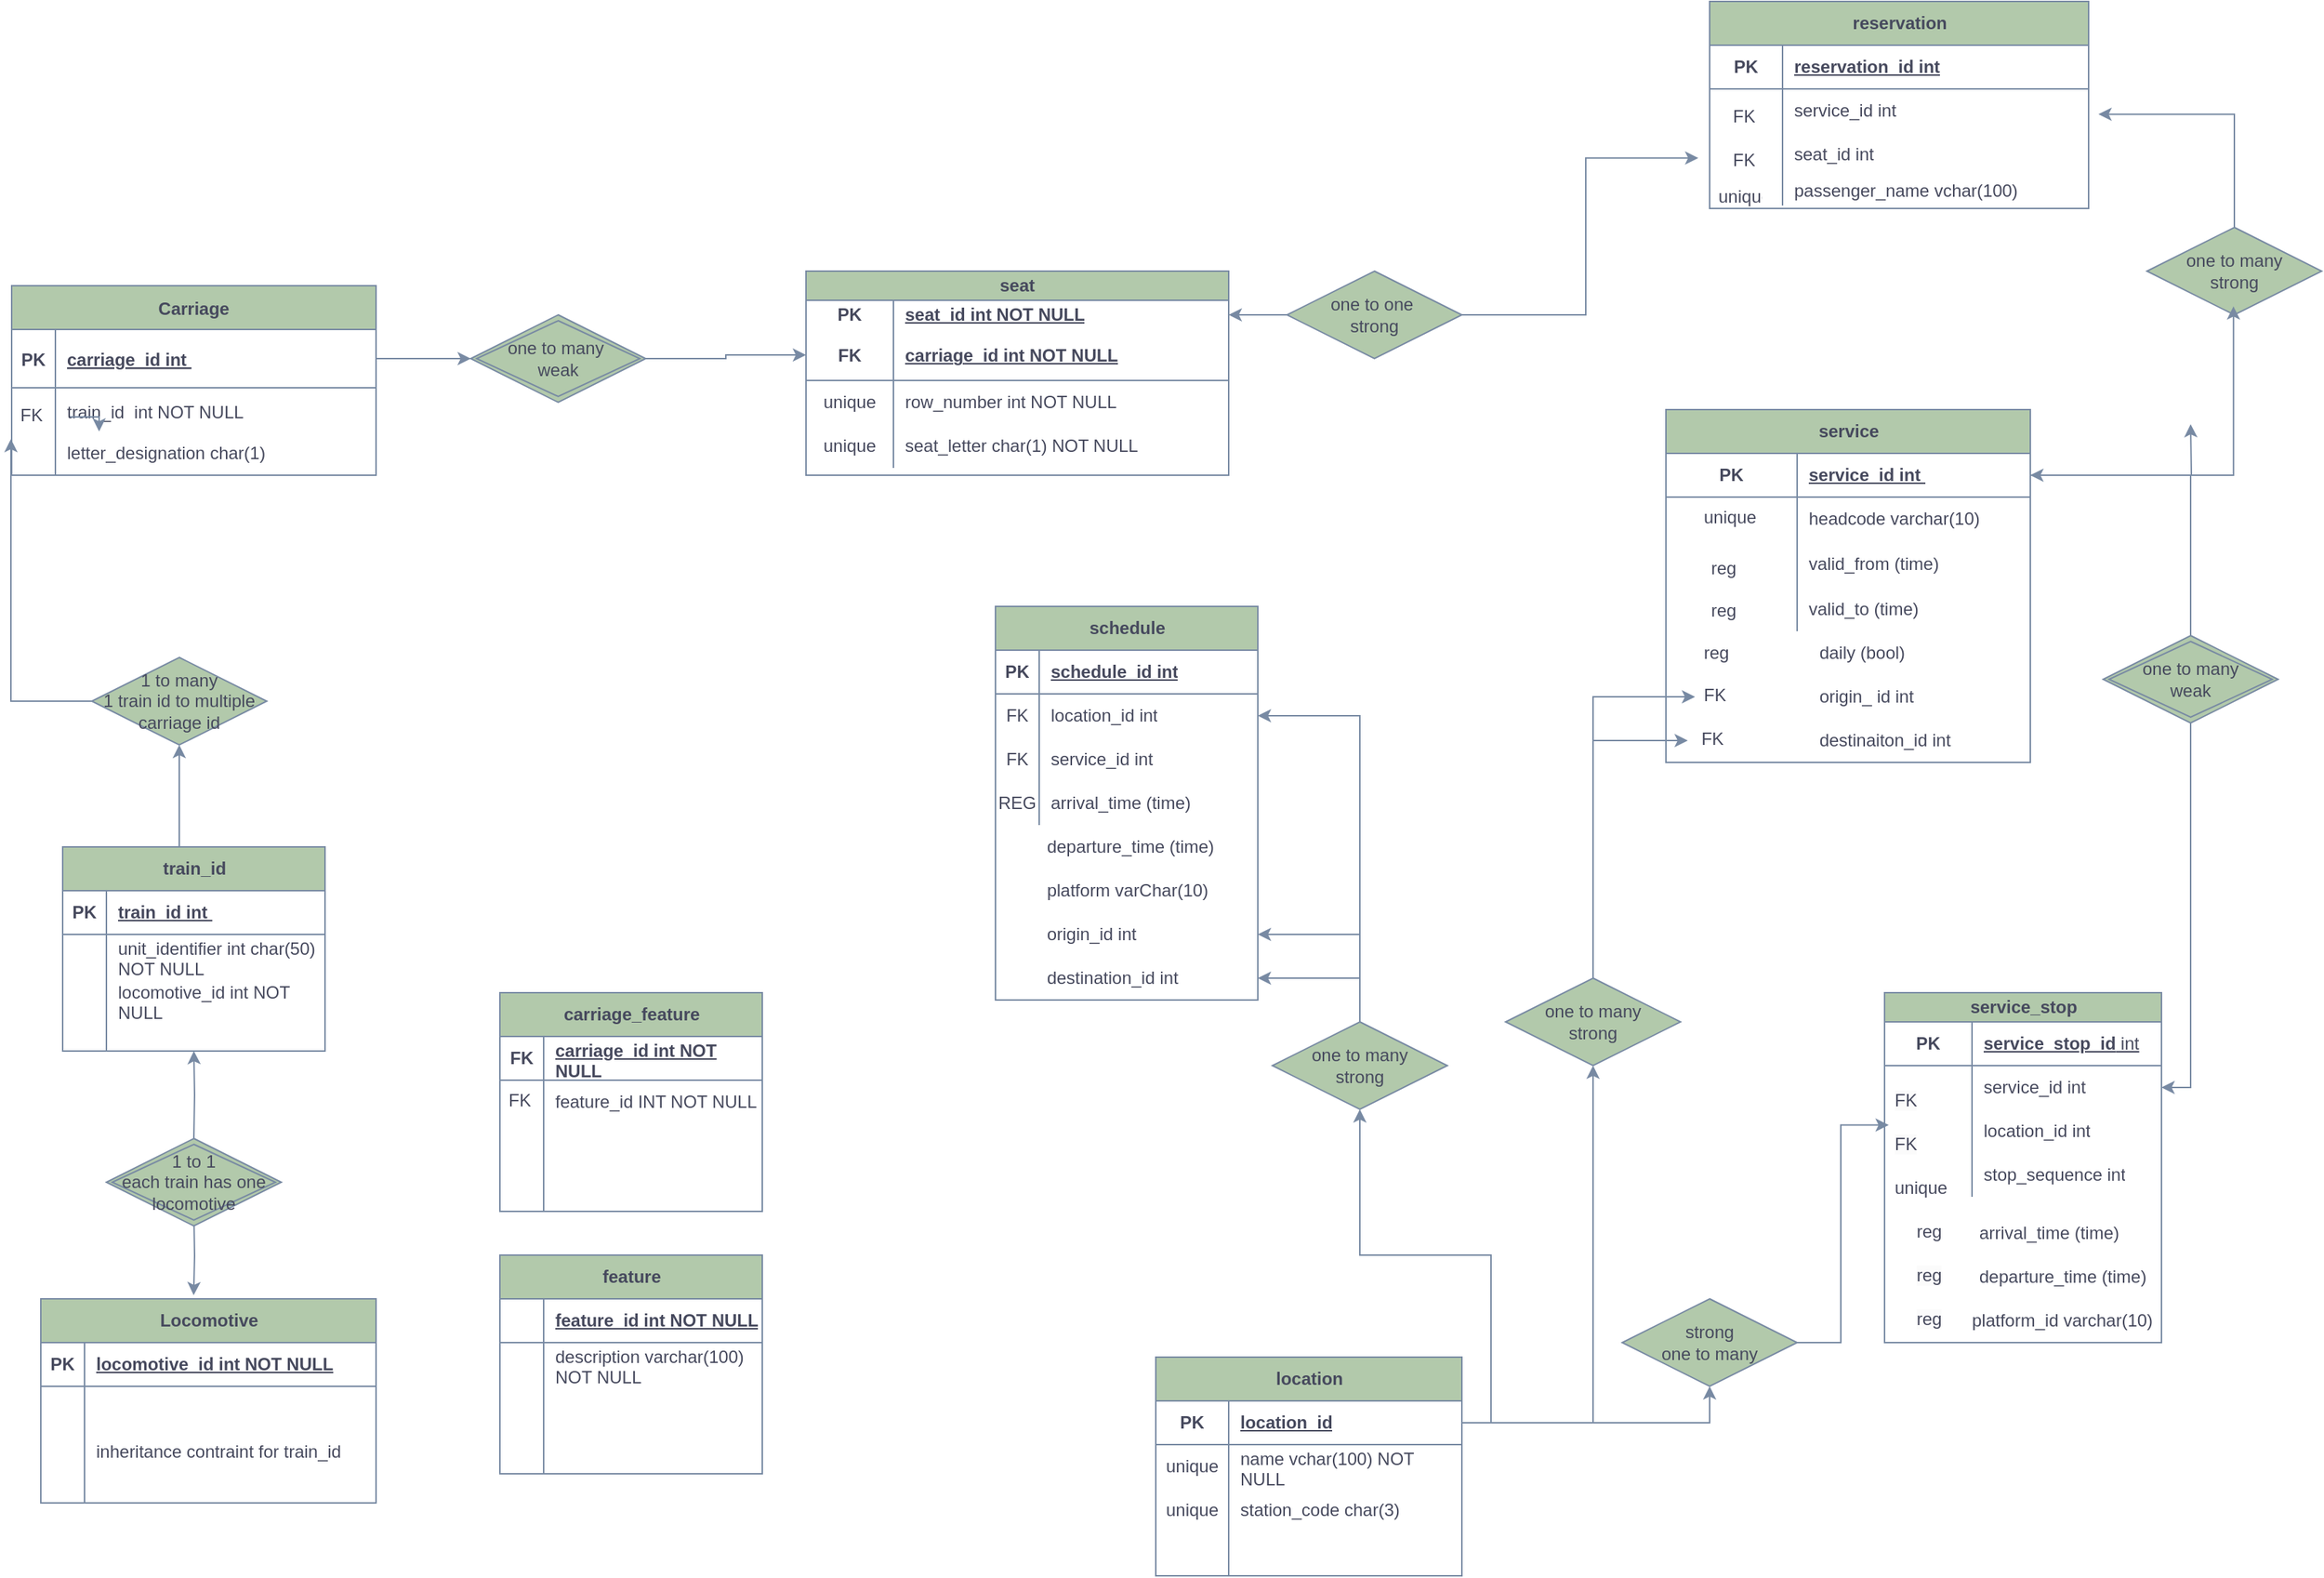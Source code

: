 <mxfile version="26.1.1">
  <diagram id="R2lEEEUBdFMjLlhIrx00" name="Page-1">
    <mxGraphModel dx="947" dy="659" grid="1" gridSize="10" guides="1" tooltips="1" connect="1" arrows="1" fold="1" page="1" pageScale="1" pageWidth="850" pageHeight="1100" math="0" shadow="0" extFonts="Permanent Marker^https://fonts.googleapis.com/css?family=Permanent+Marker">
      <root>
        <mxCell id="0" />
        <mxCell id="1" parent="0" />
        <mxCell id="C-vyLk0tnHw3VtMMgP7b-23" value="Carriage" style="shape=table;startSize=30;container=1;collapsible=1;childLayout=tableLayout;fixedRows=1;rowLines=0;fontStyle=1;align=center;resizeLast=1;labelBackgroundColor=none;fillColor=#B2C9AB;strokeColor=#788AA3;fontColor=#46495D;" parent="1" vertex="1">
          <mxGeometry x="55" y="195" width="250" height="130" as="geometry" />
        </mxCell>
        <mxCell id="C-vyLk0tnHw3VtMMgP7b-24" value="" style="shape=partialRectangle;collapsible=0;dropTarget=0;pointerEvents=0;fillColor=none;points=[[0,0.5],[1,0.5]];portConstraint=eastwest;top=0;left=0;right=0;bottom=1;labelBackgroundColor=none;strokeColor=#788AA3;fontColor=#46495D;" parent="C-vyLk0tnHw3VtMMgP7b-23" vertex="1">
          <mxGeometry y="30" width="250" height="40" as="geometry" />
        </mxCell>
        <mxCell id="C-vyLk0tnHw3VtMMgP7b-25" value="PK" style="shape=partialRectangle;overflow=hidden;connectable=0;fillColor=none;top=0;left=0;bottom=0;right=0;fontStyle=1;labelBackgroundColor=none;strokeColor=#788AA3;fontColor=#46495D;" parent="C-vyLk0tnHw3VtMMgP7b-24" vertex="1">
          <mxGeometry width="30" height="40" as="geometry">
            <mxRectangle width="30" height="40" as="alternateBounds" />
          </mxGeometry>
        </mxCell>
        <mxCell id="C-vyLk0tnHw3VtMMgP7b-26" value="carriage_id int " style="shape=partialRectangle;overflow=hidden;connectable=0;fillColor=none;top=0;left=0;bottom=0;right=0;align=left;spacingLeft=6;fontStyle=5;labelBackgroundColor=none;strokeColor=#788AA3;fontColor=#46495D;" parent="C-vyLk0tnHw3VtMMgP7b-24" vertex="1">
          <mxGeometry x="30" width="220" height="40" as="geometry">
            <mxRectangle width="220" height="40" as="alternateBounds" />
          </mxGeometry>
        </mxCell>
        <mxCell id="C-vyLk0tnHw3VtMMgP7b-27" value="" style="shape=partialRectangle;collapsible=0;dropTarget=0;pointerEvents=0;fillColor=none;points=[[0,0.5],[1,0.5]];portConstraint=eastwest;top=0;left=0;right=0;bottom=0;labelBackgroundColor=none;strokeColor=#788AA3;fontColor=#46495D;" parent="C-vyLk0tnHw3VtMMgP7b-23" vertex="1">
          <mxGeometry y="70" width="250" height="60" as="geometry" />
        </mxCell>
        <mxCell id="C-vyLk0tnHw3VtMMgP7b-28" value="" style="shape=partialRectangle;overflow=hidden;connectable=0;fillColor=none;top=0;left=0;bottom=0;right=0;labelBackgroundColor=none;strokeColor=#788AA3;fontColor=#46495D;" parent="C-vyLk0tnHw3VtMMgP7b-27" vertex="1">
          <mxGeometry width="30" height="60" as="geometry">
            <mxRectangle width="30" height="60" as="alternateBounds" />
          </mxGeometry>
        </mxCell>
        <mxCell id="C-vyLk0tnHw3VtMMgP7b-29" value="train_id  int NOT NULL&#xa;&#xa;letter_designation char(1)" style="shape=partialRectangle;overflow=hidden;connectable=0;fillColor=none;top=0;left=0;bottom=0;right=0;align=left;spacingLeft=6;labelBackgroundColor=none;strokeColor=#788AA3;fontColor=#46495D;" parent="C-vyLk0tnHw3VtMMgP7b-27" vertex="1">
          <mxGeometry x="30" width="220" height="60" as="geometry">
            <mxRectangle width="220" height="60" as="alternateBounds" />
          </mxGeometry>
        </mxCell>
        <mxCell id="wegpd8dTbChJNqcG19DI-13" value="Locomotive" style="shape=table;startSize=30;container=1;collapsible=1;childLayout=tableLayout;fixedRows=1;rowLines=0;fontStyle=1;align=center;resizeLast=1;html=1;labelBackgroundColor=none;fillColor=#B2C9AB;strokeColor=#788AA3;fontColor=#46495D;" vertex="1" parent="1">
          <mxGeometry x="75" y="890" width="230" height="140" as="geometry" />
        </mxCell>
        <mxCell id="wegpd8dTbChJNqcG19DI-14" value="" style="shape=tableRow;horizontal=0;startSize=0;swimlaneHead=0;swimlaneBody=0;fillColor=none;collapsible=0;dropTarget=0;points=[[0,0.5],[1,0.5]];portConstraint=eastwest;top=0;left=0;right=0;bottom=1;labelBackgroundColor=none;strokeColor=#788AA3;fontColor=#46495D;" vertex="1" parent="wegpd8dTbChJNqcG19DI-13">
          <mxGeometry y="30" width="230" height="30" as="geometry" />
        </mxCell>
        <mxCell id="wegpd8dTbChJNqcG19DI-15" value="PK" style="shape=partialRectangle;connectable=0;fillColor=none;top=0;left=0;bottom=0;right=0;fontStyle=1;overflow=hidden;whiteSpace=wrap;html=1;labelBackgroundColor=none;strokeColor=#788AA3;fontColor=#46495D;" vertex="1" parent="wegpd8dTbChJNqcG19DI-14">
          <mxGeometry width="30" height="30" as="geometry">
            <mxRectangle width="30" height="30" as="alternateBounds" />
          </mxGeometry>
        </mxCell>
        <mxCell id="wegpd8dTbChJNqcG19DI-16" value="locomotive_id int NOT NULL" style="shape=partialRectangle;connectable=0;fillColor=none;top=0;left=0;bottom=0;right=0;align=left;spacingLeft=6;fontStyle=5;overflow=hidden;whiteSpace=wrap;html=1;labelBackgroundColor=none;strokeColor=#788AA3;fontColor=#46495D;" vertex="1" parent="wegpd8dTbChJNqcG19DI-14">
          <mxGeometry x="30" width="200" height="30" as="geometry">
            <mxRectangle width="200" height="30" as="alternateBounds" />
          </mxGeometry>
        </mxCell>
        <mxCell id="wegpd8dTbChJNqcG19DI-17" value="" style="shape=tableRow;horizontal=0;startSize=0;swimlaneHead=0;swimlaneBody=0;fillColor=none;collapsible=0;dropTarget=0;points=[[0,0.5],[1,0.5]];portConstraint=eastwest;top=0;left=0;right=0;bottom=0;labelBackgroundColor=none;strokeColor=#788AA3;fontColor=#46495D;" vertex="1" parent="wegpd8dTbChJNqcG19DI-13">
          <mxGeometry y="60" width="230" height="30" as="geometry" />
        </mxCell>
        <mxCell id="wegpd8dTbChJNqcG19DI-18" value="" style="shape=partialRectangle;connectable=0;fillColor=none;top=0;left=0;bottom=0;right=0;editable=1;overflow=hidden;whiteSpace=wrap;html=1;labelBackgroundColor=none;strokeColor=#788AA3;fontColor=#46495D;" vertex="1" parent="wegpd8dTbChJNqcG19DI-17">
          <mxGeometry width="30" height="30" as="geometry">
            <mxRectangle width="30" height="30" as="alternateBounds" />
          </mxGeometry>
        </mxCell>
        <mxCell id="wegpd8dTbChJNqcG19DI-19" value="" style="shape=partialRectangle;connectable=0;fillColor=none;top=0;left=0;bottom=0;right=0;align=left;spacingLeft=6;overflow=hidden;whiteSpace=wrap;html=1;labelBackgroundColor=none;strokeColor=#788AA3;fontColor=#46495D;" vertex="1" parent="wegpd8dTbChJNqcG19DI-17">
          <mxGeometry x="30" width="200" height="30" as="geometry">
            <mxRectangle width="200" height="30" as="alternateBounds" />
          </mxGeometry>
        </mxCell>
        <mxCell id="wegpd8dTbChJNqcG19DI-20" value="" style="shape=tableRow;horizontal=0;startSize=0;swimlaneHead=0;swimlaneBody=0;fillColor=none;collapsible=0;dropTarget=0;points=[[0,0.5],[1,0.5]];portConstraint=eastwest;top=0;left=0;right=0;bottom=0;labelBackgroundColor=none;strokeColor=#788AA3;fontColor=#46495D;" vertex="1" parent="wegpd8dTbChJNqcG19DI-13">
          <mxGeometry y="90" width="230" height="30" as="geometry" />
        </mxCell>
        <mxCell id="wegpd8dTbChJNqcG19DI-21" value="" style="shape=partialRectangle;connectable=0;fillColor=none;top=0;left=0;bottom=0;right=0;editable=1;overflow=hidden;whiteSpace=wrap;html=1;labelBackgroundColor=none;strokeColor=#788AA3;fontColor=#46495D;" vertex="1" parent="wegpd8dTbChJNqcG19DI-20">
          <mxGeometry width="30" height="30" as="geometry">
            <mxRectangle width="30" height="30" as="alternateBounds" />
          </mxGeometry>
        </mxCell>
        <mxCell id="wegpd8dTbChJNqcG19DI-22" value="inheritance contraint for train_id" style="shape=partialRectangle;connectable=0;fillColor=none;top=0;left=0;bottom=0;right=0;align=left;spacingLeft=6;overflow=hidden;whiteSpace=wrap;html=1;labelBackgroundColor=none;strokeColor=#788AA3;fontColor=#46495D;" vertex="1" parent="wegpd8dTbChJNqcG19DI-20">
          <mxGeometry x="30" width="200" height="30" as="geometry">
            <mxRectangle width="200" height="30" as="alternateBounds" />
          </mxGeometry>
        </mxCell>
        <mxCell id="wegpd8dTbChJNqcG19DI-23" value="" style="shape=tableRow;horizontal=0;startSize=0;swimlaneHead=0;swimlaneBody=0;fillColor=none;collapsible=0;dropTarget=0;points=[[0,0.5],[1,0.5]];portConstraint=eastwest;top=0;left=0;right=0;bottom=0;labelBackgroundColor=none;strokeColor=#788AA3;fontColor=#46495D;" vertex="1" parent="wegpd8dTbChJNqcG19DI-13">
          <mxGeometry y="120" width="230" height="20" as="geometry" />
        </mxCell>
        <mxCell id="wegpd8dTbChJNqcG19DI-24" value="" style="shape=partialRectangle;connectable=0;fillColor=none;top=0;left=0;bottom=0;right=0;editable=1;overflow=hidden;whiteSpace=wrap;html=1;labelBackgroundColor=none;strokeColor=#788AA3;fontColor=#46495D;" vertex="1" parent="wegpd8dTbChJNqcG19DI-23">
          <mxGeometry width="30" height="20" as="geometry">
            <mxRectangle width="30" height="20" as="alternateBounds" />
          </mxGeometry>
        </mxCell>
        <mxCell id="wegpd8dTbChJNqcG19DI-25" value="" style="shape=partialRectangle;connectable=0;fillColor=none;top=0;left=0;bottom=0;right=0;align=left;spacingLeft=6;overflow=hidden;whiteSpace=wrap;html=1;labelBackgroundColor=none;strokeColor=#788AA3;fontColor=#46495D;" vertex="1" parent="wegpd8dTbChJNqcG19DI-23">
          <mxGeometry x="30" width="200" height="20" as="geometry">
            <mxRectangle width="200" height="20" as="alternateBounds" />
          </mxGeometry>
        </mxCell>
        <mxCell id="wegpd8dTbChJNqcG19DI-49" style="edgeStyle=orthogonalEdgeStyle;rounded=0;orthogonalLoop=1;jettySize=auto;html=1;exitX=0.5;exitY=0;exitDx=0;exitDy=0;entryX=0.5;entryY=1;entryDx=0;entryDy=0;labelBackgroundColor=none;strokeColor=#788AA3;fontColor=default;" edge="1" parent="1" source="wegpd8dTbChJNqcG19DI-26" target="wegpd8dTbChJNqcG19DI-48">
          <mxGeometry relative="1" as="geometry">
            <Array as="points">
              <mxPoint x="170" y="580" />
            </Array>
          </mxGeometry>
        </mxCell>
        <mxCell id="wegpd8dTbChJNqcG19DI-26" value="train_id" style="shape=table;startSize=30;container=1;collapsible=1;childLayout=tableLayout;fixedRows=1;rowLines=0;fontStyle=1;align=center;resizeLast=1;html=1;labelBackgroundColor=none;fillColor=#B2C9AB;strokeColor=#788AA3;fontColor=#46495D;" vertex="1" parent="1">
          <mxGeometry x="90" y="580" width="180" height="140" as="geometry" />
        </mxCell>
        <mxCell id="wegpd8dTbChJNqcG19DI-27" value="" style="shape=tableRow;horizontal=0;startSize=0;swimlaneHead=0;swimlaneBody=0;fillColor=none;collapsible=0;dropTarget=0;points=[[0,0.5],[1,0.5]];portConstraint=eastwest;top=0;left=0;right=0;bottom=1;labelBackgroundColor=none;strokeColor=#788AA3;fontColor=#46495D;" vertex="1" parent="wegpd8dTbChJNqcG19DI-26">
          <mxGeometry y="30" width="180" height="30" as="geometry" />
        </mxCell>
        <mxCell id="wegpd8dTbChJNqcG19DI-28" value="PK" style="shape=partialRectangle;connectable=0;fillColor=none;top=0;left=0;bottom=0;right=0;fontStyle=1;overflow=hidden;whiteSpace=wrap;html=1;labelBackgroundColor=none;strokeColor=#788AA3;fontColor=#46495D;" vertex="1" parent="wegpd8dTbChJNqcG19DI-27">
          <mxGeometry width="30" height="30" as="geometry">
            <mxRectangle width="30" height="30" as="alternateBounds" />
          </mxGeometry>
        </mxCell>
        <mxCell id="wegpd8dTbChJNqcG19DI-29" value="train_id int&amp;nbsp;" style="shape=partialRectangle;connectable=0;fillColor=none;top=0;left=0;bottom=0;right=0;align=left;spacingLeft=6;fontStyle=5;overflow=hidden;whiteSpace=wrap;html=1;labelBackgroundColor=none;strokeColor=#788AA3;fontColor=#46495D;" vertex="1" parent="wegpd8dTbChJNqcG19DI-27">
          <mxGeometry x="30" width="150" height="30" as="geometry">
            <mxRectangle width="150" height="30" as="alternateBounds" />
          </mxGeometry>
        </mxCell>
        <mxCell id="wegpd8dTbChJNqcG19DI-30" value="" style="shape=tableRow;horizontal=0;startSize=0;swimlaneHead=0;swimlaneBody=0;fillColor=none;collapsible=0;dropTarget=0;points=[[0,0.5],[1,0.5]];portConstraint=eastwest;top=0;left=0;right=0;bottom=0;labelBackgroundColor=none;strokeColor=#788AA3;fontColor=#46495D;" vertex="1" parent="wegpd8dTbChJNqcG19DI-26">
          <mxGeometry y="60" width="180" height="30" as="geometry" />
        </mxCell>
        <mxCell id="wegpd8dTbChJNqcG19DI-31" value="" style="shape=partialRectangle;connectable=0;fillColor=none;top=0;left=0;bottom=0;right=0;editable=1;overflow=hidden;whiteSpace=wrap;html=1;labelBackgroundColor=none;strokeColor=#788AA3;fontColor=#46495D;" vertex="1" parent="wegpd8dTbChJNqcG19DI-30">
          <mxGeometry width="30" height="30" as="geometry">
            <mxRectangle width="30" height="30" as="alternateBounds" />
          </mxGeometry>
        </mxCell>
        <mxCell id="wegpd8dTbChJNqcG19DI-32" value="unit_identifier int char(50) NOT NULL&amp;nbsp;&amp;nbsp;" style="shape=partialRectangle;connectable=0;fillColor=none;top=0;left=0;bottom=0;right=0;align=left;spacingLeft=6;overflow=hidden;whiteSpace=wrap;html=1;labelBackgroundColor=none;strokeColor=#788AA3;fontColor=#46495D;" vertex="1" parent="wegpd8dTbChJNqcG19DI-30">
          <mxGeometry x="30" width="150" height="30" as="geometry">
            <mxRectangle width="150" height="30" as="alternateBounds" />
          </mxGeometry>
        </mxCell>
        <mxCell id="wegpd8dTbChJNqcG19DI-33" value="" style="shape=tableRow;horizontal=0;startSize=0;swimlaneHead=0;swimlaneBody=0;fillColor=none;collapsible=0;dropTarget=0;points=[[0,0.5],[1,0.5]];portConstraint=eastwest;top=0;left=0;right=0;bottom=0;labelBackgroundColor=none;strokeColor=#788AA3;fontColor=#46495D;" vertex="1" parent="wegpd8dTbChJNqcG19DI-26">
          <mxGeometry y="90" width="180" height="30" as="geometry" />
        </mxCell>
        <mxCell id="wegpd8dTbChJNqcG19DI-34" value="" style="shape=partialRectangle;connectable=0;fillColor=none;top=0;left=0;bottom=0;right=0;editable=1;overflow=hidden;whiteSpace=wrap;html=1;labelBackgroundColor=none;strokeColor=#788AA3;fontColor=#46495D;" vertex="1" parent="wegpd8dTbChJNqcG19DI-33">
          <mxGeometry width="30" height="30" as="geometry">
            <mxRectangle width="30" height="30" as="alternateBounds" />
          </mxGeometry>
        </mxCell>
        <mxCell id="wegpd8dTbChJNqcG19DI-35" value="locomotive_id int NOT NULL&amp;nbsp;&amp;nbsp;" style="shape=partialRectangle;connectable=0;fillColor=none;top=0;left=0;bottom=0;right=0;align=left;spacingLeft=6;overflow=hidden;whiteSpace=wrap;html=1;labelBackgroundColor=none;strokeColor=#788AA3;fontColor=#46495D;" vertex="1" parent="wegpd8dTbChJNqcG19DI-33">
          <mxGeometry x="30" width="150" height="30" as="geometry">
            <mxRectangle width="150" height="30" as="alternateBounds" />
          </mxGeometry>
        </mxCell>
        <mxCell id="wegpd8dTbChJNqcG19DI-36" value="" style="shape=tableRow;horizontal=0;startSize=0;swimlaneHead=0;swimlaneBody=0;fillColor=none;collapsible=0;dropTarget=0;points=[[0,0.5],[1,0.5]];portConstraint=eastwest;top=0;left=0;right=0;bottom=0;labelBackgroundColor=none;strokeColor=#788AA3;fontColor=#46495D;" vertex="1" parent="wegpd8dTbChJNqcG19DI-26">
          <mxGeometry y="120" width="180" height="20" as="geometry" />
        </mxCell>
        <mxCell id="wegpd8dTbChJNqcG19DI-37" value="" style="shape=partialRectangle;connectable=0;fillColor=none;top=0;left=0;bottom=0;right=0;editable=1;overflow=hidden;whiteSpace=wrap;html=1;labelBackgroundColor=none;strokeColor=#788AA3;fontColor=#46495D;" vertex="1" parent="wegpd8dTbChJNqcG19DI-36">
          <mxGeometry width="30" height="20" as="geometry">
            <mxRectangle width="30" height="20" as="alternateBounds" />
          </mxGeometry>
        </mxCell>
        <mxCell id="wegpd8dTbChJNqcG19DI-38" value="" style="shape=partialRectangle;connectable=0;fillColor=none;top=0;left=0;bottom=0;right=0;align=left;spacingLeft=6;overflow=hidden;whiteSpace=wrap;html=1;labelBackgroundColor=none;strokeColor=#788AA3;fontColor=#46495D;" vertex="1" parent="wegpd8dTbChJNqcG19DI-36">
          <mxGeometry x="30" width="150" height="20" as="geometry">
            <mxRectangle width="150" height="20" as="alternateBounds" />
          </mxGeometry>
        </mxCell>
        <mxCell id="wegpd8dTbChJNqcG19DI-47" style="edgeStyle=orthogonalEdgeStyle;rounded=0;orthogonalLoop=1;jettySize=auto;html=1;exitX=0.5;exitY=0;exitDx=0;exitDy=0;labelBackgroundColor=none;strokeColor=#788AA3;fontColor=default;" edge="1" parent="1" target="wegpd8dTbChJNqcG19DI-26">
          <mxGeometry relative="1" as="geometry">
            <mxPoint x="180" y="780" as="sourcePoint" />
          </mxGeometry>
        </mxCell>
        <mxCell id="wegpd8dTbChJNqcG19DI-212" style="edgeStyle=orthogonalEdgeStyle;rounded=0;orthogonalLoop=1;jettySize=auto;html=1;exitX=1;exitY=0.5;exitDx=0;exitDy=0;strokeColor=#788AA3;fontColor=#46495D;fillColor=#B2C9AB;" edge="1" parent="1" source="wegpd8dTbChJNqcG19DI-180" target="C-vyLk0tnHw3VtMMgP7b-27">
          <mxGeometry relative="1" as="geometry" />
        </mxCell>
        <mxCell id="wegpd8dTbChJNqcG19DI-48" value="1 to many&lt;div&gt;1 train id to multiple carriage id&lt;/div&gt;" style="shape=rhombus;perimeter=rhombusPerimeter;whiteSpace=wrap;html=1;align=center;labelBackgroundColor=none;fillColor=#B2C9AB;strokeColor=#788AA3;fontColor=#46495D;" vertex="1" parent="1">
          <mxGeometry x="110" y="450" width="120" height="60" as="geometry" />
        </mxCell>
        <mxCell id="wegpd8dTbChJNqcG19DI-51" value="seat" style="shape=table;startSize=20;container=1;collapsible=1;childLayout=tableLayout;fixedRows=1;rowLines=0;fontStyle=1;align=center;resizeLast=1;html=1;whiteSpace=wrap;labelBackgroundColor=none;fillColor=#B2C9AB;strokeColor=#788AA3;fontColor=#46495D;" vertex="1" parent="1">
          <mxGeometry x="600" y="185" width="290" height="140" as="geometry" />
        </mxCell>
        <mxCell id="wegpd8dTbChJNqcG19DI-52" value="" style="shape=tableRow;horizontal=0;startSize=0;swimlaneHead=0;swimlaneBody=0;fillColor=none;collapsible=0;dropTarget=0;points=[[0,0.5],[1,0.5]];portConstraint=eastwest;top=0;left=0;right=0;bottom=0;html=1;labelBackgroundColor=none;strokeColor=#788AA3;fontColor=#46495D;" vertex="1" parent="wegpd8dTbChJNqcG19DI-51">
          <mxGeometry y="20" width="290" height="20" as="geometry" />
        </mxCell>
        <mxCell id="wegpd8dTbChJNqcG19DI-53" value="PK" style="shape=partialRectangle;connectable=0;fillColor=none;top=0;left=0;bottom=0;right=0;fontStyle=1;overflow=hidden;html=1;whiteSpace=wrap;labelBackgroundColor=none;strokeColor=#788AA3;fontColor=#46495D;" vertex="1" parent="wegpd8dTbChJNqcG19DI-52">
          <mxGeometry width="60" height="20" as="geometry">
            <mxRectangle width="60" height="20" as="alternateBounds" />
          </mxGeometry>
        </mxCell>
        <mxCell id="wegpd8dTbChJNqcG19DI-54" value="seat_id int NOT NULL" style="shape=partialRectangle;connectable=0;fillColor=none;top=0;left=0;bottom=0;right=0;align=left;spacingLeft=6;fontStyle=5;overflow=hidden;html=1;whiteSpace=wrap;labelBackgroundColor=none;strokeColor=#788AA3;fontColor=#46495D;" vertex="1" parent="wegpd8dTbChJNqcG19DI-52">
          <mxGeometry x="60" width="230" height="20" as="geometry">
            <mxRectangle width="230" height="20" as="alternateBounds" />
          </mxGeometry>
        </mxCell>
        <mxCell id="wegpd8dTbChJNqcG19DI-55" value="" style="shape=tableRow;horizontal=0;startSize=0;swimlaneHead=0;swimlaneBody=0;fillColor=none;collapsible=0;dropTarget=0;points=[[0,0.5],[1,0.5]];portConstraint=eastwest;top=0;left=0;right=0;bottom=1;html=1;labelBackgroundColor=none;strokeColor=#788AA3;fontColor=#46495D;" vertex="1" parent="wegpd8dTbChJNqcG19DI-51">
          <mxGeometry y="40" width="290" height="35" as="geometry" />
        </mxCell>
        <mxCell id="wegpd8dTbChJNqcG19DI-56" value="FK" style="shape=partialRectangle;connectable=0;fillColor=none;top=0;left=0;bottom=0;right=0;fontStyle=1;overflow=hidden;html=1;whiteSpace=wrap;labelBackgroundColor=none;strokeColor=#788AA3;fontColor=#46495D;" vertex="1" parent="wegpd8dTbChJNqcG19DI-55">
          <mxGeometry width="60" height="35" as="geometry">
            <mxRectangle width="60" height="35" as="alternateBounds" />
          </mxGeometry>
        </mxCell>
        <mxCell id="wegpd8dTbChJNqcG19DI-57" value="carriage_id int NOT NULL" style="shape=partialRectangle;connectable=0;fillColor=none;top=0;left=0;bottom=0;right=0;align=left;spacingLeft=6;fontStyle=5;overflow=hidden;html=1;whiteSpace=wrap;labelBackgroundColor=none;strokeColor=#788AA3;fontColor=#46495D;" vertex="1" parent="wegpd8dTbChJNqcG19DI-55">
          <mxGeometry x="60" width="230" height="35" as="geometry">
            <mxRectangle width="230" height="35" as="alternateBounds" />
          </mxGeometry>
        </mxCell>
        <mxCell id="wegpd8dTbChJNqcG19DI-58" value="" style="shape=tableRow;horizontal=0;startSize=0;swimlaneHead=0;swimlaneBody=0;fillColor=none;collapsible=0;dropTarget=0;points=[[0,0.5],[1,0.5]];portConstraint=eastwest;top=0;left=0;right=0;bottom=0;html=1;labelBackgroundColor=none;strokeColor=#788AA3;fontColor=#46495D;" vertex="1" parent="wegpd8dTbChJNqcG19DI-51">
          <mxGeometry y="75" width="290" height="30" as="geometry" />
        </mxCell>
        <mxCell id="wegpd8dTbChJNqcG19DI-59" value="unique" style="shape=partialRectangle;connectable=0;fillColor=none;top=0;left=0;bottom=0;right=0;editable=1;overflow=hidden;html=1;whiteSpace=wrap;labelBackgroundColor=none;strokeColor=#788AA3;fontColor=#46495D;" vertex="1" parent="wegpd8dTbChJNqcG19DI-58">
          <mxGeometry width="60" height="30" as="geometry">
            <mxRectangle width="60" height="30" as="alternateBounds" />
          </mxGeometry>
        </mxCell>
        <mxCell id="wegpd8dTbChJNqcG19DI-60" value="row_number int NOT NULL" style="shape=partialRectangle;connectable=0;fillColor=none;top=0;left=0;bottom=0;right=0;align=left;spacingLeft=6;overflow=hidden;html=1;whiteSpace=wrap;labelBackgroundColor=none;strokeColor=#788AA3;fontColor=#46495D;" vertex="1" parent="wegpd8dTbChJNqcG19DI-58">
          <mxGeometry x="60" width="230" height="30" as="geometry">
            <mxRectangle width="230" height="30" as="alternateBounds" />
          </mxGeometry>
        </mxCell>
        <mxCell id="wegpd8dTbChJNqcG19DI-61" value="" style="shape=tableRow;horizontal=0;startSize=0;swimlaneHead=0;swimlaneBody=0;fillColor=none;collapsible=0;dropTarget=0;points=[[0,0.5],[1,0.5]];portConstraint=eastwest;top=0;left=0;right=0;bottom=0;html=1;labelBackgroundColor=none;strokeColor=#788AA3;fontColor=#46495D;" vertex="1" parent="wegpd8dTbChJNqcG19DI-51">
          <mxGeometry y="105" width="290" height="30" as="geometry" />
        </mxCell>
        <mxCell id="wegpd8dTbChJNqcG19DI-62" value="unique" style="shape=partialRectangle;connectable=0;fillColor=none;top=0;left=0;bottom=0;right=0;editable=1;overflow=hidden;html=1;whiteSpace=wrap;labelBackgroundColor=none;strokeColor=#788AA3;fontColor=#46495D;" vertex="1" parent="wegpd8dTbChJNqcG19DI-61">
          <mxGeometry width="60" height="30" as="geometry">
            <mxRectangle width="60" height="30" as="alternateBounds" />
          </mxGeometry>
        </mxCell>
        <mxCell id="wegpd8dTbChJNqcG19DI-63" value="seat_letter char(1) NOT NULL" style="shape=partialRectangle;connectable=0;fillColor=none;top=0;left=0;bottom=0;right=0;align=left;spacingLeft=6;overflow=hidden;html=1;whiteSpace=wrap;labelBackgroundColor=none;strokeColor=#788AA3;fontColor=#46495D;" vertex="1" parent="wegpd8dTbChJNqcG19DI-61">
          <mxGeometry x="60" width="230" height="30" as="geometry">
            <mxRectangle width="230" height="30" as="alternateBounds" />
          </mxGeometry>
        </mxCell>
        <mxCell id="wegpd8dTbChJNqcG19DI-66" style="edgeStyle=orthogonalEdgeStyle;rounded=0;orthogonalLoop=1;jettySize=auto;html=1;exitX=1;exitY=0.5;exitDx=0;exitDy=0;entryX=0;entryY=0.5;entryDx=0;entryDy=0;labelBackgroundColor=none;strokeColor=#788AA3;fontColor=default;" edge="1" parent="1" source="wegpd8dTbChJNqcG19DI-64" target="wegpd8dTbChJNqcG19DI-55">
          <mxGeometry relative="1" as="geometry" />
        </mxCell>
        <mxCell id="wegpd8dTbChJNqcG19DI-64" value="one to many&amp;nbsp;&lt;div&gt;weak&lt;/div&gt;" style="shape=rhombus;double=1;perimeter=rhombusPerimeter;whiteSpace=wrap;html=1;align=center;labelBackgroundColor=none;fillColor=#B2C9AB;strokeColor=#788AA3;fontColor=#46495D;" vertex="1" parent="1">
          <mxGeometry x="370" y="215" width="120" height="60" as="geometry" />
        </mxCell>
        <mxCell id="wegpd8dTbChJNqcG19DI-65" style="edgeStyle=orthogonalEdgeStyle;rounded=0;orthogonalLoop=1;jettySize=auto;html=1;exitX=1;exitY=0.5;exitDx=0;exitDy=0;entryX=0;entryY=0.5;entryDx=0;entryDy=0;labelBackgroundColor=none;strokeColor=#788AA3;fontColor=default;" edge="1" parent="1" source="C-vyLk0tnHw3VtMMgP7b-24" target="wegpd8dTbChJNqcG19DI-64">
          <mxGeometry relative="1" as="geometry" />
        </mxCell>
        <mxCell id="wegpd8dTbChJNqcG19DI-112" value="" style="group;labelBackgroundColor=none;fontColor=#46495D;" vertex="1" connectable="0" parent="1">
          <mxGeometry x="1340" y="680" width="190" height="250" as="geometry" />
        </mxCell>
        <mxCell id="wegpd8dTbChJNqcG19DI-96" value="service_stop" style="shape=table;startSize=20;container=1;collapsible=1;childLayout=tableLayout;fixedRows=1;rowLines=0;fontStyle=1;align=center;resizeLast=1;html=1;labelBackgroundColor=none;fillColor=#B2C9AB;strokeColor=#788AA3;fontColor=#46495D;" vertex="1" parent="wegpd8dTbChJNqcG19DI-112">
          <mxGeometry width="190" height="240" as="geometry" />
        </mxCell>
        <mxCell id="wegpd8dTbChJNqcG19DI-97" value="" style="shape=tableRow;horizontal=0;startSize=0;swimlaneHead=0;swimlaneBody=0;fillColor=none;collapsible=0;dropTarget=0;points=[[0,0.5],[1,0.5]];portConstraint=eastwest;top=0;left=0;right=0;bottom=1;labelBackgroundColor=none;strokeColor=#788AA3;fontColor=#46495D;" vertex="1" parent="wegpd8dTbChJNqcG19DI-96">
          <mxGeometry y="20" width="190" height="30" as="geometry" />
        </mxCell>
        <mxCell id="wegpd8dTbChJNqcG19DI-98" value="PK" style="shape=partialRectangle;connectable=0;fillColor=none;top=0;left=0;bottom=0;right=0;fontStyle=1;overflow=hidden;whiteSpace=wrap;html=1;labelBackgroundColor=none;strokeColor=#788AA3;fontColor=#46495D;" vertex="1" parent="wegpd8dTbChJNqcG19DI-97">
          <mxGeometry width="60" height="30" as="geometry">
            <mxRectangle width="60" height="30" as="alternateBounds" />
          </mxGeometry>
        </mxCell>
        <mxCell id="wegpd8dTbChJNqcG19DI-99" value="service_stop_id&lt;span style=&quot;font-weight: normal;&quot;&gt;&amp;nbsp;int&lt;/span&gt;" style="shape=partialRectangle;connectable=0;fillColor=none;top=0;left=0;bottom=0;right=0;align=left;spacingLeft=6;fontStyle=5;overflow=hidden;whiteSpace=wrap;html=1;labelBackgroundColor=none;strokeColor=#788AA3;fontColor=#46495D;" vertex="1" parent="wegpd8dTbChJNqcG19DI-97">
          <mxGeometry x="60" width="130" height="30" as="geometry">
            <mxRectangle width="130" height="30" as="alternateBounds" />
          </mxGeometry>
        </mxCell>
        <mxCell id="wegpd8dTbChJNqcG19DI-100" value="" style="shape=tableRow;horizontal=0;startSize=0;swimlaneHead=0;swimlaneBody=0;fillColor=none;collapsible=0;dropTarget=0;points=[[0,0.5],[1,0.5]];portConstraint=eastwest;top=0;left=0;right=0;bottom=0;labelBackgroundColor=none;strokeColor=#788AA3;fontColor=#46495D;" vertex="1" parent="wegpd8dTbChJNqcG19DI-96">
          <mxGeometry y="50" width="190" height="30" as="geometry" />
        </mxCell>
        <mxCell id="wegpd8dTbChJNqcG19DI-101" value="" style="shape=partialRectangle;connectable=0;fillColor=none;top=0;left=0;bottom=0;right=0;editable=1;overflow=hidden;whiteSpace=wrap;html=1;labelBackgroundColor=none;strokeColor=#788AA3;fontColor=#46495D;" vertex="1" parent="wegpd8dTbChJNqcG19DI-100">
          <mxGeometry width="60" height="30" as="geometry">
            <mxRectangle width="60" height="30" as="alternateBounds" />
          </mxGeometry>
        </mxCell>
        <mxCell id="wegpd8dTbChJNqcG19DI-102" value="service_id int" style="shape=partialRectangle;connectable=0;fillColor=none;top=0;left=0;bottom=0;right=0;align=left;spacingLeft=6;overflow=hidden;whiteSpace=wrap;html=1;labelBackgroundColor=none;strokeColor=#788AA3;fontColor=#46495D;" vertex="1" parent="wegpd8dTbChJNqcG19DI-100">
          <mxGeometry x="60" width="130" height="30" as="geometry">
            <mxRectangle width="130" height="30" as="alternateBounds" />
          </mxGeometry>
        </mxCell>
        <mxCell id="wegpd8dTbChJNqcG19DI-103" value="" style="shape=tableRow;horizontal=0;startSize=0;swimlaneHead=0;swimlaneBody=0;fillColor=none;collapsible=0;dropTarget=0;points=[[0,0.5],[1,0.5]];portConstraint=eastwest;top=0;left=0;right=0;bottom=0;labelBackgroundColor=none;strokeColor=#788AA3;fontColor=#46495D;" vertex="1" parent="wegpd8dTbChJNqcG19DI-96">
          <mxGeometry y="80" width="190" height="30" as="geometry" />
        </mxCell>
        <mxCell id="wegpd8dTbChJNqcG19DI-104" value="" style="shape=partialRectangle;connectable=0;fillColor=none;top=0;left=0;bottom=0;right=0;editable=1;overflow=hidden;whiteSpace=wrap;html=1;labelBackgroundColor=none;strokeColor=#788AA3;fontColor=#46495D;" vertex="1" parent="wegpd8dTbChJNqcG19DI-103">
          <mxGeometry width="60" height="30" as="geometry">
            <mxRectangle width="60" height="30" as="alternateBounds" />
          </mxGeometry>
        </mxCell>
        <mxCell id="wegpd8dTbChJNqcG19DI-105" value="location_id int" style="shape=partialRectangle;connectable=0;fillColor=none;top=0;left=0;bottom=0;right=0;align=left;spacingLeft=6;overflow=hidden;whiteSpace=wrap;html=1;labelBackgroundColor=none;strokeColor=#788AA3;fontColor=#46495D;" vertex="1" parent="wegpd8dTbChJNqcG19DI-103">
          <mxGeometry x="60" width="130" height="30" as="geometry">
            <mxRectangle width="130" height="30" as="alternateBounds" />
          </mxGeometry>
        </mxCell>
        <mxCell id="wegpd8dTbChJNqcG19DI-106" value="" style="shape=tableRow;horizontal=0;startSize=0;swimlaneHead=0;swimlaneBody=0;fillColor=none;collapsible=0;dropTarget=0;points=[[0,0.5],[1,0.5]];portConstraint=eastwest;top=0;left=0;right=0;bottom=0;labelBackgroundColor=none;strokeColor=#788AA3;fontColor=#46495D;" vertex="1" parent="wegpd8dTbChJNqcG19DI-96">
          <mxGeometry y="110" width="190" height="30" as="geometry" />
        </mxCell>
        <mxCell id="wegpd8dTbChJNqcG19DI-107" value="" style="shape=partialRectangle;connectable=0;fillColor=none;top=0;left=0;bottom=0;right=0;editable=1;overflow=hidden;whiteSpace=wrap;html=1;labelBackgroundColor=none;strokeColor=#788AA3;fontColor=#46495D;" vertex="1" parent="wegpd8dTbChJNqcG19DI-106">
          <mxGeometry width="60" height="30" as="geometry">
            <mxRectangle width="60" height="30" as="alternateBounds" />
          </mxGeometry>
        </mxCell>
        <mxCell id="wegpd8dTbChJNqcG19DI-108" value="stop_sequence int" style="shape=partialRectangle;connectable=0;fillColor=none;top=0;left=0;bottom=0;right=0;align=left;spacingLeft=6;overflow=hidden;whiteSpace=wrap;html=1;labelBackgroundColor=none;strokeColor=#788AA3;fontColor=#46495D;" vertex="1" parent="wegpd8dTbChJNqcG19DI-106">
          <mxGeometry x="60" width="130" height="30" as="geometry">
            <mxRectangle width="130" height="30" as="alternateBounds" />
          </mxGeometry>
        </mxCell>
        <mxCell id="wegpd8dTbChJNqcG19DI-109" value="arrival_time (time)" style="text;strokeColor=none;align=left;fillColor=none;html=1;verticalAlign=middle;whiteSpace=wrap;rounded=0;labelBackgroundColor=none;fontColor=#46495D;" vertex="1" parent="wegpd8dTbChJNqcG19DI-112">
          <mxGeometry x="63.333" y="150" width="158.333" height="30" as="geometry" />
        </mxCell>
        <mxCell id="wegpd8dTbChJNqcG19DI-110" value="departure_time (time)" style="text;strokeColor=none;align=left;fillColor=none;html=1;verticalAlign=middle;whiteSpace=wrap;rounded=0;labelBackgroundColor=none;fontColor=#46495D;" vertex="1" parent="wegpd8dTbChJNqcG19DI-112">
          <mxGeometry x="63.333" y="180" width="158.333" height="30" as="geometry" />
        </mxCell>
        <mxCell id="wegpd8dTbChJNqcG19DI-111" value="platform_id varchar(10)" style="text;strokeColor=none;align=left;fillColor=none;html=1;verticalAlign=middle;whiteSpace=wrap;rounded=0;labelBackgroundColor=none;fontColor=#46495D;" vertex="1" parent="wegpd8dTbChJNqcG19DI-112">
          <mxGeometry x="58.056" y="210" width="158.333" height="30" as="geometry" />
        </mxCell>
        <mxCell id="wegpd8dTbChJNqcG19DI-197" value="&lt;span style=&quot;color: rgb(70, 73, 93); font-family: Helvetica; font-size: 12px; font-style: normal; font-variant-ligatures: normal; font-variant-caps: normal; font-weight: 400; letter-spacing: normal; orphans: 2; text-align: left; text-indent: 0px; text-transform: none; widows: 2; word-spacing: 0px; -webkit-text-stroke-width: 0px; white-space: normal; background-color: rgb(251, 251, 251); text-decoration-thickness: initial; text-decoration-style: initial; text-decoration-color: initial; display: inline !important; float: none;&quot;&gt;FK&lt;/span&gt;" style="text;whiteSpace=wrap;html=1;fontColor=#46495D;" vertex="1" parent="wegpd8dTbChJNqcG19DI-112">
          <mxGeometry x="5.278" y="60" width="52.778" height="40" as="geometry" />
        </mxCell>
        <mxCell id="wegpd8dTbChJNqcG19DI-202" value="&lt;span style=&quot;color: rgb(70, 73, 93); font-family: Helvetica; font-size: 12px; font-style: normal; font-variant-ligatures: normal; font-variant-caps: normal; font-weight: 400; letter-spacing: normal; orphans: 2; text-align: left; text-indent: 0px; text-transform: none; widows: 2; word-spacing: 0px; -webkit-text-stroke-width: 0px; white-space: normal; background-color: rgb(251, 251, 251); text-decoration-thickness: initial; text-decoration-style: initial; text-decoration-color: initial; display: inline !important; float: none;&quot;&gt;FK&lt;/span&gt;" style="text;whiteSpace=wrap;html=1;fontColor=#46495D;" vertex="1" parent="wegpd8dTbChJNqcG19DI-112">
          <mxGeometry x="5.28" y="90" width="52.78" height="30" as="geometry" />
        </mxCell>
        <mxCell id="wegpd8dTbChJNqcG19DI-203" value="unique" style="text;whiteSpace=wrap;html=1;fontColor=#46495D;" vertex="1" parent="wegpd8dTbChJNqcG19DI-112">
          <mxGeometry x="5.278" y="120" width="52.778" height="40" as="geometry" />
        </mxCell>
        <mxCell id="wegpd8dTbChJNqcG19DI-204" value="reg" style="text;whiteSpace=wrap;html=1;fontColor=#46495D;" vertex="1" parent="wegpd8dTbChJNqcG19DI-112">
          <mxGeometry x="20" y="150" width="70" height="40" as="geometry" />
        </mxCell>
        <mxCell id="wegpd8dTbChJNqcG19DI-205" value="&lt;span style=&quot;color: rgb(70, 73, 93); font-family: Helvetica; font-size: 12px; font-style: normal; font-variant-ligatures: normal; font-variant-caps: normal; font-weight: 400; letter-spacing: normal; orphans: 2; text-align: left; text-indent: 0px; text-transform: none; widows: 2; word-spacing: 0px; -webkit-text-stroke-width: 0px; white-space: normal; background-color: rgb(251, 251, 251); text-decoration-thickness: initial; text-decoration-style: initial; text-decoration-color: initial; display: inline !important; float: none;&quot;&gt;reg&lt;/span&gt;" style="text;whiteSpace=wrap;html=1;fontColor=#46495D;" vertex="1" parent="wegpd8dTbChJNqcG19DI-112">
          <mxGeometry x="20" y="180" width="50" height="40" as="geometry" />
        </mxCell>
        <mxCell id="wegpd8dTbChJNqcG19DI-206" value="&lt;span style=&quot;color: rgb(70, 73, 93); font-family: Helvetica; font-size: 12px; font-style: normal; font-variant-ligatures: normal; font-variant-caps: normal; font-weight: 400; letter-spacing: normal; orphans: 2; text-align: left; text-indent: 0px; text-transform: none; widows: 2; word-spacing: 0px; -webkit-text-stroke-width: 0px; white-space: normal; background-color: rgb(251, 251, 251); text-decoration-thickness: initial; text-decoration-style: initial; text-decoration-color: initial; display: inline !important; float: none;&quot;&gt;reg&lt;/span&gt;" style="text;whiteSpace=wrap;html=1;fontColor=#46495D;" vertex="1" parent="wegpd8dTbChJNqcG19DI-112">
          <mxGeometry x="20" y="210" width="50" height="40" as="geometry" />
        </mxCell>
        <mxCell id="wegpd8dTbChJNqcG19DI-113" value="" style="group;labelBackgroundColor=none;fontColor=#46495D;" vertex="1" connectable="0" parent="1">
          <mxGeometry x="1260" y="280" width="180" height="242" as="geometry" />
        </mxCell>
        <mxCell id="wegpd8dTbChJNqcG19DI-189" style="edgeStyle=orthogonalEdgeStyle;rounded=0;orthogonalLoop=1;jettySize=auto;html=1;exitX=1;exitY=0.5;exitDx=0;exitDy=0;strokeColor=#788AA3;fontColor=#46495D;fillColor=#B2C9AB;" edge="1" parent="wegpd8dTbChJNqcG19DI-113" source="wegpd8dTbChJNqcG19DI-81">
          <mxGeometry relative="1" as="geometry">
            <mxPoint x="290" y="10" as="targetPoint" />
          </mxGeometry>
        </mxCell>
        <mxCell id="wegpd8dTbChJNqcG19DI-222" value="" style="edgeLabel;html=1;align=center;verticalAlign=middle;resizable=0;points=[];strokeColor=#788AA3;fontColor=#46495D;fillColor=#B2C9AB;" vertex="1" connectable="0" parent="wegpd8dTbChJNqcG19DI-189">
          <mxGeometry x="0.883" y="-2" relative="1" as="geometry">
            <mxPoint as="offset" />
          </mxGeometry>
        </mxCell>
        <mxCell id="wegpd8dTbChJNqcG19DI-219" value="" style="group" vertex="1" connectable="0" parent="wegpd8dTbChJNqcG19DI-113">
          <mxGeometry x="-70" width="250" height="242" as="geometry" />
        </mxCell>
        <mxCell id="wegpd8dTbChJNqcG19DI-80" value="service" style="shape=table;startSize=30;container=1;collapsible=1;childLayout=tableLayout;fixedRows=1;rowLines=0;fontStyle=1;align=center;resizeLast=1;html=1;labelBackgroundColor=none;fillColor=#B2C9AB;strokeColor=#788AA3;fontColor=#46495D;" vertex="1" parent="wegpd8dTbChJNqcG19DI-219">
          <mxGeometry width="250" height="242" as="geometry" />
        </mxCell>
        <mxCell id="wegpd8dTbChJNqcG19DI-81" value="" style="shape=tableRow;horizontal=0;startSize=0;swimlaneHead=0;swimlaneBody=0;fillColor=none;collapsible=0;dropTarget=0;points=[[0,0.5],[1,0.5]];portConstraint=eastwest;top=0;left=0;right=0;bottom=1;labelBackgroundColor=none;strokeColor=#788AA3;fontColor=#46495D;" vertex="1" parent="wegpd8dTbChJNqcG19DI-80">
          <mxGeometry y="30" width="250" height="30" as="geometry" />
        </mxCell>
        <mxCell id="wegpd8dTbChJNqcG19DI-82" value="PK" style="shape=partialRectangle;connectable=0;fillColor=none;top=0;left=0;bottom=0;right=0;fontStyle=1;overflow=hidden;whiteSpace=wrap;html=1;labelBackgroundColor=none;strokeColor=#788AA3;fontColor=#46495D;" vertex="1" parent="wegpd8dTbChJNqcG19DI-81">
          <mxGeometry width="90.0" height="30" as="geometry">
            <mxRectangle width="90.0" height="30" as="alternateBounds" />
          </mxGeometry>
        </mxCell>
        <mxCell id="wegpd8dTbChJNqcG19DI-83" value="service_id int&amp;nbsp;" style="shape=partialRectangle;connectable=0;fillColor=none;top=0;left=0;bottom=0;right=0;align=left;spacingLeft=6;fontStyle=5;overflow=hidden;whiteSpace=wrap;html=1;labelBackgroundColor=none;strokeColor=#788AA3;fontColor=#46495D;" vertex="1" parent="wegpd8dTbChJNqcG19DI-81">
          <mxGeometry x="90.0" width="160.0" height="30" as="geometry">
            <mxRectangle width="160.0" height="30" as="alternateBounds" />
          </mxGeometry>
        </mxCell>
        <mxCell id="wegpd8dTbChJNqcG19DI-84" value="" style="shape=tableRow;horizontal=0;startSize=0;swimlaneHead=0;swimlaneBody=0;fillColor=none;collapsible=0;dropTarget=0;points=[[0,0.5],[1,0.5]];portConstraint=eastwest;top=0;left=0;right=0;bottom=0;labelBackgroundColor=none;strokeColor=#788AA3;fontColor=#46495D;" vertex="1" parent="wegpd8dTbChJNqcG19DI-80">
          <mxGeometry y="60" width="250" height="30" as="geometry" />
        </mxCell>
        <mxCell id="wegpd8dTbChJNqcG19DI-85" value="" style="shape=partialRectangle;connectable=0;fillColor=none;top=0;left=0;bottom=0;right=0;editable=1;overflow=hidden;whiteSpace=wrap;html=1;labelBackgroundColor=none;strokeColor=#788AA3;fontColor=#46495D;" vertex="1" parent="wegpd8dTbChJNqcG19DI-84">
          <mxGeometry width="90.0" height="30" as="geometry">
            <mxRectangle width="90.0" height="30" as="alternateBounds" />
          </mxGeometry>
        </mxCell>
        <mxCell id="wegpd8dTbChJNqcG19DI-86" value="headcode varchar(10)" style="shape=partialRectangle;connectable=0;fillColor=none;top=0;left=0;bottom=0;right=0;align=left;spacingLeft=6;overflow=hidden;whiteSpace=wrap;html=1;labelBackgroundColor=none;strokeColor=#788AA3;fontColor=#46495D;" vertex="1" parent="wegpd8dTbChJNqcG19DI-84">
          <mxGeometry x="90.0" width="160.0" height="30" as="geometry">
            <mxRectangle width="160.0" height="30" as="alternateBounds" />
          </mxGeometry>
        </mxCell>
        <mxCell id="wegpd8dTbChJNqcG19DI-87" value="" style="shape=tableRow;horizontal=0;startSize=0;swimlaneHead=0;swimlaneBody=0;fillColor=none;collapsible=0;dropTarget=0;points=[[0,0.5],[1,0.5]];portConstraint=eastwest;top=0;left=0;right=0;bottom=0;labelBackgroundColor=none;strokeColor=#788AA3;fontColor=#46495D;" vertex="1" parent="wegpd8dTbChJNqcG19DI-80">
          <mxGeometry y="90" width="250" height="32" as="geometry" />
        </mxCell>
        <mxCell id="wegpd8dTbChJNqcG19DI-88" value="" style="shape=partialRectangle;connectable=0;fillColor=none;top=0;left=0;bottom=0;right=0;editable=1;overflow=hidden;whiteSpace=wrap;html=1;labelBackgroundColor=none;strokeColor=#788AA3;fontColor=#46495D;" vertex="1" parent="wegpd8dTbChJNqcG19DI-87">
          <mxGeometry width="90.0" height="32" as="geometry">
            <mxRectangle width="90.0" height="32" as="alternateBounds" />
          </mxGeometry>
        </mxCell>
        <mxCell id="wegpd8dTbChJNqcG19DI-89" value="valid_from (time)&amp;nbsp;" style="shape=partialRectangle;connectable=0;fillColor=none;top=0;left=0;bottom=0;right=0;align=left;spacingLeft=6;overflow=hidden;whiteSpace=wrap;html=1;labelBackgroundColor=none;strokeColor=#788AA3;fontColor=#46495D;" vertex="1" parent="wegpd8dTbChJNqcG19DI-87">
          <mxGeometry x="90.0" width="160.0" height="32" as="geometry">
            <mxRectangle width="160.0" height="32" as="alternateBounds" />
          </mxGeometry>
        </mxCell>
        <mxCell id="wegpd8dTbChJNqcG19DI-90" value="" style="shape=tableRow;horizontal=0;startSize=0;swimlaneHead=0;swimlaneBody=0;fillColor=none;collapsible=0;dropTarget=0;points=[[0,0.5],[1,0.5]];portConstraint=eastwest;top=0;left=0;right=0;bottom=0;labelBackgroundColor=none;strokeColor=#788AA3;fontColor=#46495D;" vertex="1" parent="wegpd8dTbChJNqcG19DI-80">
          <mxGeometry y="122" width="250" height="30" as="geometry" />
        </mxCell>
        <mxCell id="wegpd8dTbChJNqcG19DI-91" value="" style="shape=partialRectangle;connectable=0;fillColor=none;top=0;left=0;bottom=0;right=0;editable=1;overflow=hidden;whiteSpace=wrap;html=1;labelBackgroundColor=none;strokeColor=#788AA3;fontColor=#46495D;" vertex="1" parent="wegpd8dTbChJNqcG19DI-90">
          <mxGeometry width="90.0" height="30" as="geometry">
            <mxRectangle width="90.0" height="30" as="alternateBounds" />
          </mxGeometry>
        </mxCell>
        <mxCell id="wegpd8dTbChJNqcG19DI-92" value="valid_to (time)" style="shape=partialRectangle;connectable=0;fillColor=none;top=0;left=0;bottom=0;right=0;align=left;spacingLeft=6;overflow=hidden;whiteSpace=wrap;html=1;labelBackgroundColor=none;strokeColor=#788AA3;fontColor=#46495D;" vertex="1" parent="wegpd8dTbChJNqcG19DI-90">
          <mxGeometry x="90.0" width="160.0" height="30" as="geometry">
            <mxRectangle width="160.0" height="30" as="alternateBounds" />
          </mxGeometry>
        </mxCell>
        <mxCell id="wegpd8dTbChJNqcG19DI-93" value="&amp;nbsp;daily (bool)&amp;nbsp;&amp;nbsp;" style="text;strokeColor=none;align=left;fillColor=none;html=1;verticalAlign=middle;whiteSpace=wrap;rounded=0;labelBackgroundColor=none;fontColor=#46495D;" vertex="1" parent="wegpd8dTbChJNqcG19DI-219">
          <mxGeometry x="100" y="152" width="150" height="30" as="geometry" />
        </mxCell>
        <mxCell id="wegpd8dTbChJNqcG19DI-94" value="&amp;nbsp;origin_ id int" style="text;strokeColor=none;align=left;fillColor=none;html=1;verticalAlign=middle;whiteSpace=wrap;rounded=0;labelBackgroundColor=none;fontColor=#46495D;" vertex="1" parent="wegpd8dTbChJNqcG19DI-219">
          <mxGeometry x="100" y="182" width="150" height="30" as="geometry" />
        </mxCell>
        <mxCell id="wegpd8dTbChJNqcG19DI-95" value="&amp;nbsp;destinaiton_id int&amp;nbsp;" style="text;strokeColor=none;align=left;fillColor=none;html=1;verticalAlign=middle;whiteSpace=wrap;rounded=0;labelBackgroundColor=none;fontColor=#46495D;" vertex="1" parent="wegpd8dTbChJNqcG19DI-219">
          <mxGeometry x="100" y="212" width="150" height="30" as="geometry" />
        </mxCell>
        <mxCell id="wegpd8dTbChJNqcG19DI-192" value="FK" style="text;strokeColor=none;fillColor=none;spacingLeft=4;spacingRight=4;overflow=hidden;rotatable=0;points=[[0,0.5],[1,0.5]];portConstraint=eastwest;fontSize=12;whiteSpace=wrap;html=1;fontColor=#46495D;" vertex="1" parent="wegpd8dTbChJNqcG19DI-219">
          <mxGeometry x="20" y="182" width="40" height="30" as="geometry" />
        </mxCell>
        <mxCell id="wegpd8dTbChJNqcG19DI-193" value="&amp;nbsp;FK" style="text;strokeColor=none;fillColor=none;spacingLeft=4;spacingRight=4;overflow=hidden;rotatable=0;points=[[0,0.5],[1,0.5]];portConstraint=eastwest;fontSize=12;whiteSpace=wrap;html=1;fontColor=#46495D;" vertex="1" parent="wegpd8dTbChJNqcG19DI-219">
          <mxGeometry x="15" y="212" width="40" height="30" as="geometry" />
        </mxCell>
        <mxCell id="wegpd8dTbChJNqcG19DI-194" value="reg" style="text;strokeColor=none;fillColor=none;spacingLeft=4;spacingRight=4;overflow=hidden;rotatable=0;points=[[0,0.5],[1,0.5]];portConstraint=eastwest;fontSize=12;whiteSpace=wrap;html=1;fontColor=#46495D;" vertex="1" parent="wegpd8dTbChJNqcG19DI-219">
          <mxGeometry x="20" y="153" width="40" height="30" as="geometry" />
        </mxCell>
        <mxCell id="wegpd8dTbChJNqcG19DI-195" value="reg" style="text;strokeColor=none;fillColor=none;spacingLeft=4;spacingRight=4;overflow=hidden;rotatable=0;points=[[0,0.5],[1,0.5]];portConstraint=eastwest;fontSize=12;whiteSpace=wrap;html=1;fontColor=#46495D;" vertex="1" parent="wegpd8dTbChJNqcG19DI-219">
          <mxGeometry x="25" y="124" width="40" height="30" as="geometry" />
        </mxCell>
        <mxCell id="wegpd8dTbChJNqcG19DI-196" value="reg" style="text;strokeColor=none;fillColor=none;spacingLeft=4;spacingRight=4;overflow=hidden;rotatable=0;points=[[0,0.5],[1,0.5]];portConstraint=eastwest;fontSize=12;whiteSpace=wrap;html=1;fontColor=#46495D;" vertex="1" parent="wegpd8dTbChJNqcG19DI-219">
          <mxGeometry x="25" y="95" width="40" height="30" as="geometry" />
        </mxCell>
        <mxCell id="wegpd8dTbChJNqcG19DI-191" value="unique" style="text;strokeColor=none;fillColor=none;spacingLeft=4;spacingRight=4;overflow=hidden;rotatable=0;points=[[0,0.5],[1,0.5]];portConstraint=eastwest;fontSize=12;whiteSpace=wrap;html=1;fontColor=#46495D;" vertex="1" parent="wegpd8dTbChJNqcG19DI-219">
          <mxGeometry x="20" y="60" width="50" height="30" as="geometry" />
        </mxCell>
        <mxCell id="wegpd8dTbChJNqcG19DI-114" value="location" style="shape=table;startSize=30;container=1;collapsible=1;childLayout=tableLayout;fixedRows=1;rowLines=0;fontStyle=1;align=center;resizeLast=1;html=1;labelBackgroundColor=none;fillColor=#B2C9AB;strokeColor=#788AA3;fontColor=#46495D;" vertex="1" parent="1">
          <mxGeometry x="840" y="930" width="210" height="150" as="geometry" />
        </mxCell>
        <mxCell id="wegpd8dTbChJNqcG19DI-115" value="" style="shape=tableRow;horizontal=0;startSize=0;swimlaneHead=0;swimlaneBody=0;fillColor=none;collapsible=0;dropTarget=0;points=[[0,0.5],[1,0.5]];portConstraint=eastwest;top=0;left=0;right=0;bottom=1;labelBackgroundColor=none;strokeColor=#788AA3;fontColor=#46495D;" vertex="1" parent="wegpd8dTbChJNqcG19DI-114">
          <mxGeometry y="30" width="210" height="30" as="geometry" />
        </mxCell>
        <mxCell id="wegpd8dTbChJNqcG19DI-116" value="PK" style="shape=partialRectangle;connectable=0;fillColor=none;top=0;left=0;bottom=0;right=0;fontStyle=1;overflow=hidden;whiteSpace=wrap;html=1;labelBackgroundColor=none;strokeColor=#788AA3;fontColor=#46495D;" vertex="1" parent="wegpd8dTbChJNqcG19DI-115">
          <mxGeometry width="50.0" height="30" as="geometry">
            <mxRectangle width="50.0" height="30" as="alternateBounds" />
          </mxGeometry>
        </mxCell>
        <mxCell id="wegpd8dTbChJNqcG19DI-117" value="location_id" style="shape=partialRectangle;connectable=0;fillColor=none;top=0;left=0;bottom=0;right=0;align=left;spacingLeft=6;fontStyle=5;overflow=hidden;whiteSpace=wrap;html=1;labelBackgroundColor=none;strokeColor=#788AA3;fontColor=#46495D;" vertex="1" parent="wegpd8dTbChJNqcG19DI-115">
          <mxGeometry x="50.0" width="160.0" height="30" as="geometry">
            <mxRectangle width="160.0" height="30" as="alternateBounds" />
          </mxGeometry>
        </mxCell>
        <mxCell id="wegpd8dTbChJNqcG19DI-118" value="" style="shape=tableRow;horizontal=0;startSize=0;swimlaneHead=0;swimlaneBody=0;fillColor=none;collapsible=0;dropTarget=0;points=[[0,0.5],[1,0.5]];portConstraint=eastwest;top=0;left=0;right=0;bottom=0;labelBackgroundColor=none;strokeColor=#788AA3;fontColor=#46495D;" vertex="1" parent="wegpd8dTbChJNqcG19DI-114">
          <mxGeometry y="60" width="210" height="30" as="geometry" />
        </mxCell>
        <mxCell id="wegpd8dTbChJNqcG19DI-119" value="unique" style="shape=partialRectangle;connectable=0;fillColor=none;top=0;left=0;bottom=0;right=0;editable=1;overflow=hidden;whiteSpace=wrap;html=1;labelBackgroundColor=none;strokeColor=#788AA3;fontColor=#46495D;" vertex="1" parent="wegpd8dTbChJNqcG19DI-118">
          <mxGeometry width="50.0" height="30" as="geometry">
            <mxRectangle width="50.0" height="30" as="alternateBounds" />
          </mxGeometry>
        </mxCell>
        <mxCell id="wegpd8dTbChJNqcG19DI-120" value="name vchar(100) NOT NULL" style="shape=partialRectangle;connectable=0;fillColor=none;top=0;left=0;bottom=0;right=0;align=left;spacingLeft=6;overflow=hidden;whiteSpace=wrap;html=1;labelBackgroundColor=none;strokeColor=#788AA3;fontColor=#46495D;" vertex="1" parent="wegpd8dTbChJNqcG19DI-118">
          <mxGeometry x="50.0" width="160.0" height="30" as="geometry">
            <mxRectangle width="160.0" height="30" as="alternateBounds" />
          </mxGeometry>
        </mxCell>
        <mxCell id="wegpd8dTbChJNqcG19DI-121" value="" style="shape=tableRow;horizontal=0;startSize=0;swimlaneHead=0;swimlaneBody=0;fillColor=none;collapsible=0;dropTarget=0;points=[[0,0.5],[1,0.5]];portConstraint=eastwest;top=0;left=0;right=0;bottom=0;labelBackgroundColor=none;strokeColor=#788AA3;fontColor=#46495D;" vertex="1" parent="wegpd8dTbChJNqcG19DI-114">
          <mxGeometry y="90" width="210" height="30" as="geometry" />
        </mxCell>
        <mxCell id="wegpd8dTbChJNqcG19DI-122" value="unique" style="shape=partialRectangle;connectable=0;fillColor=none;top=0;left=0;bottom=0;right=0;editable=1;overflow=hidden;whiteSpace=wrap;html=1;labelBackgroundColor=none;strokeColor=#788AA3;fontColor=#46495D;" vertex="1" parent="wegpd8dTbChJNqcG19DI-121">
          <mxGeometry width="50.0" height="30" as="geometry">
            <mxRectangle width="50.0" height="30" as="alternateBounds" />
          </mxGeometry>
        </mxCell>
        <mxCell id="wegpd8dTbChJNqcG19DI-123" value="station_code char(3)" style="shape=partialRectangle;connectable=0;fillColor=none;top=0;left=0;bottom=0;right=0;align=left;spacingLeft=6;overflow=hidden;whiteSpace=wrap;html=1;labelBackgroundColor=none;strokeColor=#788AA3;fontColor=#46495D;" vertex="1" parent="wegpd8dTbChJNqcG19DI-121">
          <mxGeometry x="50.0" width="160.0" height="30" as="geometry">
            <mxRectangle width="160.0" height="30" as="alternateBounds" />
          </mxGeometry>
        </mxCell>
        <mxCell id="wegpd8dTbChJNqcG19DI-124" value="" style="shape=tableRow;horizontal=0;startSize=0;swimlaneHead=0;swimlaneBody=0;fillColor=none;collapsible=0;dropTarget=0;points=[[0,0.5],[1,0.5]];portConstraint=eastwest;top=0;left=0;right=0;bottom=0;labelBackgroundColor=none;strokeColor=#788AA3;fontColor=#46495D;" vertex="1" parent="wegpd8dTbChJNqcG19DI-114">
          <mxGeometry y="120" width="210" height="30" as="geometry" />
        </mxCell>
        <mxCell id="wegpd8dTbChJNqcG19DI-125" value="" style="shape=partialRectangle;connectable=0;fillColor=none;top=0;left=0;bottom=0;right=0;editable=1;overflow=hidden;whiteSpace=wrap;html=1;labelBackgroundColor=none;strokeColor=#788AA3;fontColor=#46495D;" vertex="1" parent="wegpd8dTbChJNqcG19DI-124">
          <mxGeometry width="50.0" height="30" as="geometry">
            <mxRectangle width="50.0" height="30" as="alternateBounds" />
          </mxGeometry>
        </mxCell>
        <mxCell id="wegpd8dTbChJNqcG19DI-126" value="" style="shape=partialRectangle;connectable=0;fillColor=none;top=0;left=0;bottom=0;right=0;align=left;spacingLeft=6;overflow=hidden;whiteSpace=wrap;html=1;labelBackgroundColor=none;strokeColor=#788AA3;fontColor=#46495D;" vertex="1" parent="wegpd8dTbChJNqcG19DI-124">
          <mxGeometry x="50.0" width="160.0" height="30" as="geometry">
            <mxRectangle width="160.0" height="30" as="alternateBounds" />
          </mxGeometry>
        </mxCell>
        <mxCell id="wegpd8dTbChJNqcG19DI-144" value="" style="group;labelBackgroundColor=none;fontColor=#46495D;" vertex="1" connectable="0" parent="1">
          <mxGeometry x="730" y="415" width="180" height="270" as="geometry" />
        </mxCell>
        <mxCell id="wegpd8dTbChJNqcG19DI-127" value="schedule" style="shape=table;startSize=30;container=1;collapsible=1;childLayout=tableLayout;fixedRows=1;rowLines=0;fontStyle=1;align=center;resizeLast=1;html=1;labelBackgroundColor=none;fillColor=#B2C9AB;strokeColor=#788AA3;fontColor=#46495D;" vertex="1" parent="wegpd8dTbChJNqcG19DI-144">
          <mxGeometry width="180" height="270" as="geometry" />
        </mxCell>
        <mxCell id="wegpd8dTbChJNqcG19DI-128" value="" style="shape=tableRow;horizontal=0;startSize=0;swimlaneHead=0;swimlaneBody=0;fillColor=none;collapsible=0;dropTarget=0;points=[[0,0.5],[1,0.5]];portConstraint=eastwest;top=0;left=0;right=0;bottom=1;labelBackgroundColor=none;strokeColor=#788AA3;fontColor=#46495D;" vertex="1" parent="wegpd8dTbChJNqcG19DI-127">
          <mxGeometry y="30" width="180" height="30" as="geometry" />
        </mxCell>
        <mxCell id="wegpd8dTbChJNqcG19DI-129" value="PK" style="shape=partialRectangle;connectable=0;fillColor=none;top=0;left=0;bottom=0;right=0;fontStyle=1;overflow=hidden;whiteSpace=wrap;html=1;labelBackgroundColor=none;strokeColor=#788AA3;fontColor=#46495D;" vertex="1" parent="wegpd8dTbChJNqcG19DI-128">
          <mxGeometry width="30" height="30" as="geometry">
            <mxRectangle width="30" height="30" as="alternateBounds" />
          </mxGeometry>
        </mxCell>
        <mxCell id="wegpd8dTbChJNqcG19DI-130" value="schedule_id int" style="shape=partialRectangle;connectable=0;fillColor=none;top=0;left=0;bottom=0;right=0;align=left;spacingLeft=6;fontStyle=5;overflow=hidden;whiteSpace=wrap;html=1;labelBackgroundColor=none;strokeColor=#788AA3;fontColor=#46495D;" vertex="1" parent="wegpd8dTbChJNqcG19DI-128">
          <mxGeometry x="30" width="150" height="30" as="geometry">
            <mxRectangle width="150" height="30" as="alternateBounds" />
          </mxGeometry>
        </mxCell>
        <mxCell id="wegpd8dTbChJNqcG19DI-131" value="" style="shape=tableRow;horizontal=0;startSize=0;swimlaneHead=0;swimlaneBody=0;fillColor=none;collapsible=0;dropTarget=0;points=[[0,0.5],[1,0.5]];portConstraint=eastwest;top=0;left=0;right=0;bottom=0;labelBackgroundColor=none;strokeColor=#788AA3;fontColor=#46495D;" vertex="1" parent="wegpd8dTbChJNqcG19DI-127">
          <mxGeometry y="60" width="180" height="30" as="geometry" />
        </mxCell>
        <mxCell id="wegpd8dTbChJNqcG19DI-132" value="FK" style="shape=partialRectangle;connectable=0;fillColor=none;top=0;left=0;bottom=0;right=0;editable=1;overflow=hidden;whiteSpace=wrap;html=1;labelBackgroundColor=none;strokeColor=#788AA3;fontColor=#46495D;" vertex="1" parent="wegpd8dTbChJNqcG19DI-131">
          <mxGeometry width="30" height="30" as="geometry">
            <mxRectangle width="30" height="30" as="alternateBounds" />
          </mxGeometry>
        </mxCell>
        <mxCell id="wegpd8dTbChJNqcG19DI-133" value="location_id int" style="shape=partialRectangle;connectable=0;fillColor=none;top=0;left=0;bottom=0;right=0;align=left;spacingLeft=6;overflow=hidden;whiteSpace=wrap;html=1;labelBackgroundColor=none;strokeColor=#788AA3;fontColor=#46495D;" vertex="1" parent="wegpd8dTbChJNqcG19DI-131">
          <mxGeometry x="30" width="150" height="30" as="geometry">
            <mxRectangle width="150" height="30" as="alternateBounds" />
          </mxGeometry>
        </mxCell>
        <mxCell id="wegpd8dTbChJNqcG19DI-134" value="" style="shape=tableRow;horizontal=0;startSize=0;swimlaneHead=0;swimlaneBody=0;fillColor=none;collapsible=0;dropTarget=0;points=[[0,0.5],[1,0.5]];portConstraint=eastwest;top=0;left=0;right=0;bottom=0;labelBackgroundColor=none;strokeColor=#788AA3;fontColor=#46495D;" vertex="1" parent="wegpd8dTbChJNqcG19DI-127">
          <mxGeometry y="90" width="180" height="30" as="geometry" />
        </mxCell>
        <mxCell id="wegpd8dTbChJNqcG19DI-135" value="FK" style="shape=partialRectangle;connectable=0;fillColor=none;top=0;left=0;bottom=0;right=0;editable=1;overflow=hidden;whiteSpace=wrap;html=1;labelBackgroundColor=none;strokeColor=#788AA3;fontColor=#46495D;" vertex="1" parent="wegpd8dTbChJNqcG19DI-134">
          <mxGeometry width="30" height="30" as="geometry">
            <mxRectangle width="30" height="30" as="alternateBounds" />
          </mxGeometry>
        </mxCell>
        <mxCell id="wegpd8dTbChJNqcG19DI-136" value="service_id int" style="shape=partialRectangle;connectable=0;fillColor=none;top=0;left=0;bottom=0;right=0;align=left;spacingLeft=6;overflow=hidden;whiteSpace=wrap;html=1;labelBackgroundColor=none;strokeColor=#788AA3;fontColor=#46495D;" vertex="1" parent="wegpd8dTbChJNqcG19DI-134">
          <mxGeometry x="30" width="150" height="30" as="geometry">
            <mxRectangle width="150" height="30" as="alternateBounds" />
          </mxGeometry>
        </mxCell>
        <mxCell id="wegpd8dTbChJNqcG19DI-137" value="" style="shape=tableRow;horizontal=0;startSize=0;swimlaneHead=0;swimlaneBody=0;fillColor=none;collapsible=0;dropTarget=0;points=[[0,0.5],[1,0.5]];portConstraint=eastwest;top=0;left=0;right=0;bottom=0;labelBackgroundColor=none;strokeColor=#788AA3;fontColor=#46495D;" vertex="1" parent="wegpd8dTbChJNqcG19DI-127">
          <mxGeometry y="120" width="180" height="30" as="geometry" />
        </mxCell>
        <mxCell id="wegpd8dTbChJNqcG19DI-138" value="REG" style="shape=partialRectangle;connectable=0;fillColor=none;top=0;left=0;bottom=0;right=0;editable=1;overflow=hidden;whiteSpace=wrap;html=1;labelBackgroundColor=none;strokeColor=#788AA3;fontColor=#46495D;" vertex="1" parent="wegpd8dTbChJNqcG19DI-137">
          <mxGeometry width="30" height="30" as="geometry">
            <mxRectangle width="30" height="30" as="alternateBounds" />
          </mxGeometry>
        </mxCell>
        <mxCell id="wegpd8dTbChJNqcG19DI-139" value="arrival_time (time)" style="shape=partialRectangle;connectable=0;fillColor=none;top=0;left=0;bottom=0;right=0;align=left;spacingLeft=6;overflow=hidden;whiteSpace=wrap;html=1;labelBackgroundColor=none;strokeColor=#788AA3;fontColor=#46495D;" vertex="1" parent="wegpd8dTbChJNqcG19DI-137">
          <mxGeometry x="30" width="150" height="30" as="geometry">
            <mxRectangle width="150" height="30" as="alternateBounds" />
          </mxGeometry>
        </mxCell>
        <mxCell id="wegpd8dTbChJNqcG19DI-140" value="&amp;nbsp;departure_time (time)" style="text;strokeColor=none;align=left;fillColor=none;html=1;verticalAlign=middle;whiteSpace=wrap;rounded=0;labelBackgroundColor=none;fontColor=#46495D;" vertex="1" parent="wegpd8dTbChJNqcG19DI-144">
          <mxGeometry x="30" y="150" width="150" height="30" as="geometry" />
        </mxCell>
        <mxCell id="wegpd8dTbChJNqcG19DI-141" value="&amp;nbsp;platform varChar(10)" style="text;strokeColor=none;align=left;fillColor=none;html=1;verticalAlign=middle;whiteSpace=wrap;rounded=0;labelBackgroundColor=none;fontColor=#46495D;" vertex="1" parent="wegpd8dTbChJNqcG19DI-144">
          <mxGeometry x="30" y="180" width="150" height="30" as="geometry" />
        </mxCell>
        <mxCell id="wegpd8dTbChJNqcG19DI-142" value="&amp;nbsp;origin_id int" style="text;strokeColor=none;align=left;fillColor=none;html=1;verticalAlign=middle;whiteSpace=wrap;rounded=0;labelBackgroundColor=none;fontColor=#46495D;" vertex="1" parent="wegpd8dTbChJNqcG19DI-144">
          <mxGeometry x="30" y="210" width="150" height="30" as="geometry" />
        </mxCell>
        <mxCell id="wegpd8dTbChJNqcG19DI-143" value="&amp;nbsp;destination_id int" style="text;strokeColor=none;align=left;fillColor=none;html=1;verticalAlign=middle;whiteSpace=wrap;rounded=0;labelBackgroundColor=none;fontColor=#46495D;" vertex="1" parent="wegpd8dTbChJNqcG19DI-144">
          <mxGeometry x="30" y="240" width="150" height="30" as="geometry" />
        </mxCell>
        <mxCell id="wegpd8dTbChJNqcG19DI-149" value="carriage_feature" style="shape=table;startSize=30;container=1;collapsible=1;childLayout=tableLayout;fixedRows=1;rowLines=0;fontStyle=1;align=center;resizeLast=1;html=1;labelBackgroundColor=none;fillColor=#B2C9AB;strokeColor=#788AA3;fontColor=#46495D;" vertex="1" parent="1">
          <mxGeometry x="390" y="680" width="180" height="150" as="geometry" />
        </mxCell>
        <mxCell id="wegpd8dTbChJNqcG19DI-150" value="" style="shape=tableRow;horizontal=0;startSize=0;swimlaneHead=0;swimlaneBody=0;fillColor=none;collapsible=0;dropTarget=0;points=[[0,0.5],[1,0.5]];portConstraint=eastwest;top=0;left=0;right=0;bottom=1;labelBackgroundColor=none;strokeColor=#788AA3;fontColor=#46495D;" vertex="1" parent="wegpd8dTbChJNqcG19DI-149">
          <mxGeometry y="30" width="180" height="30" as="geometry" />
        </mxCell>
        <mxCell id="wegpd8dTbChJNqcG19DI-151" value="FK" style="shape=partialRectangle;connectable=0;fillColor=none;top=0;left=0;bottom=0;right=0;fontStyle=1;overflow=hidden;whiteSpace=wrap;html=1;labelBackgroundColor=none;strokeColor=#788AA3;fontColor=#46495D;" vertex="1" parent="wegpd8dTbChJNqcG19DI-150">
          <mxGeometry width="30" height="30" as="geometry">
            <mxRectangle width="30" height="30" as="alternateBounds" />
          </mxGeometry>
        </mxCell>
        <mxCell id="wegpd8dTbChJNqcG19DI-152" value="carriage_id int NOT NULL" style="shape=partialRectangle;connectable=0;fillColor=none;top=0;left=0;bottom=0;right=0;align=left;spacingLeft=6;fontStyle=5;overflow=hidden;whiteSpace=wrap;html=1;labelBackgroundColor=none;strokeColor=#788AA3;fontColor=#46495D;" vertex="1" parent="wegpd8dTbChJNqcG19DI-150">
          <mxGeometry x="30" width="150" height="30" as="geometry">
            <mxRectangle width="150" height="30" as="alternateBounds" />
          </mxGeometry>
        </mxCell>
        <mxCell id="wegpd8dTbChJNqcG19DI-153" value="" style="shape=tableRow;horizontal=0;startSize=0;swimlaneHead=0;swimlaneBody=0;fillColor=none;collapsible=0;dropTarget=0;points=[[0,0.5],[1,0.5]];portConstraint=eastwest;top=0;left=0;right=0;bottom=0;labelBackgroundColor=none;strokeColor=#788AA3;fontColor=#46495D;" vertex="1" parent="wegpd8dTbChJNqcG19DI-149">
          <mxGeometry y="60" width="180" height="30" as="geometry" />
        </mxCell>
        <mxCell id="wegpd8dTbChJNqcG19DI-154" value="" style="shape=partialRectangle;connectable=0;fillColor=none;top=0;left=0;bottom=0;right=0;editable=1;overflow=hidden;whiteSpace=wrap;html=1;labelBackgroundColor=none;strokeColor=#788AA3;fontColor=#46495D;" vertex="1" parent="wegpd8dTbChJNqcG19DI-153">
          <mxGeometry width="30" height="30" as="geometry">
            <mxRectangle width="30" height="30" as="alternateBounds" />
          </mxGeometry>
        </mxCell>
        <mxCell id="wegpd8dTbChJNqcG19DI-155" value="feature_id INT NOT NULL" style="shape=partialRectangle;connectable=0;fillColor=none;top=0;left=0;bottom=0;right=0;align=left;spacingLeft=6;overflow=hidden;whiteSpace=wrap;html=1;labelBackgroundColor=none;strokeColor=#788AA3;fontColor=#46495D;" vertex="1" parent="wegpd8dTbChJNqcG19DI-153">
          <mxGeometry x="30" width="150" height="30" as="geometry">
            <mxRectangle width="150" height="30" as="alternateBounds" />
          </mxGeometry>
        </mxCell>
        <mxCell id="wegpd8dTbChJNqcG19DI-156" value="" style="shape=tableRow;horizontal=0;startSize=0;swimlaneHead=0;swimlaneBody=0;fillColor=none;collapsible=0;dropTarget=0;points=[[0,0.5],[1,0.5]];portConstraint=eastwest;top=0;left=0;right=0;bottom=0;labelBackgroundColor=none;strokeColor=#788AA3;fontColor=#46495D;" vertex="1" parent="wegpd8dTbChJNqcG19DI-149">
          <mxGeometry y="90" width="180" height="30" as="geometry" />
        </mxCell>
        <mxCell id="wegpd8dTbChJNqcG19DI-157" value="" style="shape=partialRectangle;connectable=0;fillColor=none;top=0;left=0;bottom=0;right=0;editable=1;overflow=hidden;whiteSpace=wrap;html=1;labelBackgroundColor=none;strokeColor=#788AA3;fontColor=#46495D;" vertex="1" parent="wegpd8dTbChJNqcG19DI-156">
          <mxGeometry width="30" height="30" as="geometry">
            <mxRectangle width="30" height="30" as="alternateBounds" />
          </mxGeometry>
        </mxCell>
        <mxCell id="wegpd8dTbChJNqcG19DI-158" value="" style="shape=partialRectangle;connectable=0;fillColor=none;top=0;left=0;bottom=0;right=0;align=left;spacingLeft=6;overflow=hidden;whiteSpace=wrap;html=1;labelBackgroundColor=none;strokeColor=#788AA3;fontColor=#46495D;" vertex="1" parent="wegpd8dTbChJNqcG19DI-156">
          <mxGeometry x="30" width="150" height="30" as="geometry">
            <mxRectangle width="150" height="30" as="alternateBounds" />
          </mxGeometry>
        </mxCell>
        <mxCell id="wegpd8dTbChJNqcG19DI-159" value="" style="shape=tableRow;horizontal=0;startSize=0;swimlaneHead=0;swimlaneBody=0;fillColor=none;collapsible=0;dropTarget=0;points=[[0,0.5],[1,0.5]];portConstraint=eastwest;top=0;left=0;right=0;bottom=0;labelBackgroundColor=none;strokeColor=#788AA3;fontColor=#46495D;" vertex="1" parent="wegpd8dTbChJNqcG19DI-149">
          <mxGeometry y="120" width="180" height="30" as="geometry" />
        </mxCell>
        <mxCell id="wegpd8dTbChJNqcG19DI-160" value="" style="shape=partialRectangle;connectable=0;fillColor=none;top=0;left=0;bottom=0;right=0;editable=1;overflow=hidden;whiteSpace=wrap;html=1;labelBackgroundColor=none;strokeColor=#788AA3;fontColor=#46495D;" vertex="1" parent="wegpd8dTbChJNqcG19DI-159">
          <mxGeometry width="30" height="30" as="geometry">
            <mxRectangle width="30" height="30" as="alternateBounds" />
          </mxGeometry>
        </mxCell>
        <mxCell id="wegpd8dTbChJNqcG19DI-161" value="" style="shape=partialRectangle;connectable=0;fillColor=none;top=0;left=0;bottom=0;right=0;align=left;spacingLeft=6;overflow=hidden;whiteSpace=wrap;html=1;labelBackgroundColor=none;strokeColor=#788AA3;fontColor=#46495D;" vertex="1" parent="wegpd8dTbChJNqcG19DI-159">
          <mxGeometry x="30" width="150" height="30" as="geometry">
            <mxRectangle width="150" height="30" as="alternateBounds" />
          </mxGeometry>
        </mxCell>
        <mxCell id="wegpd8dTbChJNqcG19DI-162" value="feature" style="shape=table;startSize=30;container=1;collapsible=1;childLayout=tableLayout;fixedRows=1;rowLines=0;fontStyle=1;align=center;resizeLast=1;html=1;labelBackgroundColor=none;fillColor=#B2C9AB;strokeColor=#788AA3;fontColor=#46495D;" vertex="1" parent="1">
          <mxGeometry x="390" y="860" width="180" height="150" as="geometry" />
        </mxCell>
        <mxCell id="wegpd8dTbChJNqcG19DI-163" value="" style="shape=tableRow;horizontal=0;startSize=0;swimlaneHead=0;swimlaneBody=0;fillColor=none;collapsible=0;dropTarget=0;points=[[0,0.5],[1,0.5]];portConstraint=eastwest;top=0;left=0;right=0;bottom=1;labelBackgroundColor=none;strokeColor=#788AA3;fontColor=#46495D;" vertex="1" parent="wegpd8dTbChJNqcG19DI-162">
          <mxGeometry y="30" width="180" height="30" as="geometry" />
        </mxCell>
        <mxCell id="wegpd8dTbChJNqcG19DI-164" value="" style="shape=partialRectangle;connectable=0;fillColor=none;top=0;left=0;bottom=0;right=0;fontStyle=1;overflow=hidden;whiteSpace=wrap;html=1;labelBackgroundColor=none;strokeColor=#788AA3;fontColor=#46495D;" vertex="1" parent="wegpd8dTbChJNqcG19DI-163">
          <mxGeometry width="30" height="30" as="geometry">
            <mxRectangle width="30" height="30" as="alternateBounds" />
          </mxGeometry>
        </mxCell>
        <mxCell id="wegpd8dTbChJNqcG19DI-165" value="feature_id int NOT NULL" style="shape=partialRectangle;connectable=0;fillColor=none;top=0;left=0;bottom=0;right=0;align=left;spacingLeft=6;fontStyle=5;overflow=hidden;whiteSpace=wrap;html=1;labelBackgroundColor=none;strokeColor=#788AA3;fontColor=#46495D;" vertex="1" parent="wegpd8dTbChJNqcG19DI-163">
          <mxGeometry x="30" width="150" height="30" as="geometry">
            <mxRectangle width="150" height="30" as="alternateBounds" />
          </mxGeometry>
        </mxCell>
        <mxCell id="wegpd8dTbChJNqcG19DI-166" value="" style="shape=tableRow;horizontal=0;startSize=0;swimlaneHead=0;swimlaneBody=0;fillColor=none;collapsible=0;dropTarget=0;points=[[0,0.5],[1,0.5]];portConstraint=eastwest;top=0;left=0;right=0;bottom=0;labelBackgroundColor=none;strokeColor=#788AA3;fontColor=#46495D;" vertex="1" parent="wegpd8dTbChJNqcG19DI-162">
          <mxGeometry y="60" width="180" height="30" as="geometry" />
        </mxCell>
        <mxCell id="wegpd8dTbChJNqcG19DI-167" value="" style="shape=partialRectangle;connectable=0;fillColor=none;top=0;left=0;bottom=0;right=0;editable=1;overflow=hidden;whiteSpace=wrap;html=1;labelBackgroundColor=none;strokeColor=#788AA3;fontColor=#46495D;" vertex="1" parent="wegpd8dTbChJNqcG19DI-166">
          <mxGeometry width="30" height="30" as="geometry">
            <mxRectangle width="30" height="30" as="alternateBounds" />
          </mxGeometry>
        </mxCell>
        <mxCell id="wegpd8dTbChJNqcG19DI-168" value="description varchar(100) NOT NULL" style="shape=partialRectangle;connectable=0;fillColor=none;top=0;left=0;bottom=0;right=0;align=left;spacingLeft=6;overflow=hidden;whiteSpace=wrap;html=1;labelBackgroundColor=none;strokeColor=#788AA3;fontColor=#46495D;" vertex="1" parent="wegpd8dTbChJNqcG19DI-166">
          <mxGeometry x="30" width="150" height="30" as="geometry">
            <mxRectangle width="150" height="30" as="alternateBounds" />
          </mxGeometry>
        </mxCell>
        <mxCell id="wegpd8dTbChJNqcG19DI-169" value="" style="shape=tableRow;horizontal=0;startSize=0;swimlaneHead=0;swimlaneBody=0;fillColor=none;collapsible=0;dropTarget=0;points=[[0,0.5],[1,0.5]];portConstraint=eastwest;top=0;left=0;right=0;bottom=0;labelBackgroundColor=none;strokeColor=#788AA3;fontColor=#46495D;" vertex="1" parent="wegpd8dTbChJNqcG19DI-162">
          <mxGeometry y="90" width="180" height="30" as="geometry" />
        </mxCell>
        <mxCell id="wegpd8dTbChJNqcG19DI-170" value="" style="shape=partialRectangle;connectable=0;fillColor=none;top=0;left=0;bottom=0;right=0;editable=1;overflow=hidden;whiteSpace=wrap;html=1;labelBackgroundColor=none;strokeColor=#788AA3;fontColor=#46495D;" vertex="1" parent="wegpd8dTbChJNqcG19DI-169">
          <mxGeometry width="30" height="30" as="geometry">
            <mxRectangle width="30" height="30" as="alternateBounds" />
          </mxGeometry>
        </mxCell>
        <mxCell id="wegpd8dTbChJNqcG19DI-171" value="" style="shape=partialRectangle;connectable=0;fillColor=none;top=0;left=0;bottom=0;right=0;align=left;spacingLeft=6;overflow=hidden;whiteSpace=wrap;html=1;labelBackgroundColor=none;strokeColor=#788AA3;fontColor=#46495D;" vertex="1" parent="wegpd8dTbChJNqcG19DI-169">
          <mxGeometry x="30" width="150" height="30" as="geometry">
            <mxRectangle width="150" height="30" as="alternateBounds" />
          </mxGeometry>
        </mxCell>
        <mxCell id="wegpd8dTbChJNqcG19DI-172" value="" style="shape=tableRow;horizontal=0;startSize=0;swimlaneHead=0;swimlaneBody=0;fillColor=none;collapsible=0;dropTarget=0;points=[[0,0.5],[1,0.5]];portConstraint=eastwest;top=0;left=0;right=0;bottom=0;labelBackgroundColor=none;strokeColor=#788AA3;fontColor=#46495D;" vertex="1" parent="wegpd8dTbChJNqcG19DI-162">
          <mxGeometry y="120" width="180" height="30" as="geometry" />
        </mxCell>
        <mxCell id="wegpd8dTbChJNqcG19DI-173" value="" style="shape=partialRectangle;connectable=0;fillColor=none;top=0;left=0;bottom=0;right=0;editable=1;overflow=hidden;whiteSpace=wrap;html=1;labelBackgroundColor=none;strokeColor=#788AA3;fontColor=#46495D;" vertex="1" parent="wegpd8dTbChJNqcG19DI-172">
          <mxGeometry width="30" height="30" as="geometry">
            <mxRectangle width="30" height="30" as="alternateBounds" />
          </mxGeometry>
        </mxCell>
        <mxCell id="wegpd8dTbChJNqcG19DI-174" value="" style="shape=partialRectangle;connectable=0;fillColor=none;top=0;left=0;bottom=0;right=0;align=left;spacingLeft=6;overflow=hidden;whiteSpace=wrap;html=1;labelBackgroundColor=none;strokeColor=#788AA3;fontColor=#46495D;" vertex="1" parent="wegpd8dTbChJNqcG19DI-172">
          <mxGeometry x="30" width="150" height="30" as="geometry">
            <mxRectangle width="150" height="30" as="alternateBounds" />
          </mxGeometry>
        </mxCell>
        <mxCell id="wegpd8dTbChJNqcG19DI-175" style="edgeStyle=orthogonalEdgeStyle;rounded=0;orthogonalLoop=1;jettySize=auto;html=1;exitX=0.5;exitY=1;exitDx=0;exitDy=0;entryX=0.456;entryY=-0.018;entryDx=0;entryDy=0;entryPerimeter=0;labelBackgroundColor=none;strokeColor=#788AA3;fontColor=default;" edge="1" parent="1" target="wegpd8dTbChJNqcG19DI-13">
          <mxGeometry relative="1" as="geometry">
            <mxPoint x="180" y="830" as="sourcePoint" />
          </mxGeometry>
        </mxCell>
        <mxCell id="wegpd8dTbChJNqcG19DI-176" value="1 to 1&lt;div&gt;each train has one locomotive&lt;/div&gt;" style="shape=rhombus;double=1;perimeter=rhombusPerimeter;whiteSpace=wrap;html=1;align=center;labelBackgroundColor=none;fillColor=#B2C9AB;strokeColor=#788AA3;fontColor=#46495D;" vertex="1" parent="1">
          <mxGeometry x="120" y="780" width="120" height="60" as="geometry" />
        </mxCell>
        <mxCell id="wegpd8dTbChJNqcG19DI-181" value="FK" style="text;strokeColor=none;fillColor=none;spacingLeft=4;spacingRight=4;overflow=hidden;rotatable=0;points=[[0,0.5],[1,0.5]];portConstraint=eastwest;fontSize=12;whiteSpace=wrap;html=1;fontColor=#46495D;" vertex="1" parent="1">
          <mxGeometry x="390" y="740" width="40" height="30" as="geometry" />
        </mxCell>
        <mxCell id="wegpd8dTbChJNqcG19DI-183" style="edgeStyle=orthogonalEdgeStyle;rounded=0;orthogonalLoop=1;jettySize=auto;html=1;exitX=0;exitY=0.5;exitDx=0;exitDy=0;entryX=1;entryY=0.5;entryDx=0;entryDy=0;strokeColor=#788AA3;fontColor=#46495D;fillColor=#B2C9AB;" edge="1" parent="1" source="wegpd8dTbChJNqcG19DI-182" target="wegpd8dTbChJNqcG19DI-52">
          <mxGeometry relative="1" as="geometry" />
        </mxCell>
        <mxCell id="wegpd8dTbChJNqcG19DI-182" value="one to one&amp;nbsp;&lt;div&gt;strong&lt;/div&gt;" style="shape=rhombus;perimeter=rhombusPerimeter;whiteSpace=wrap;html=1;align=center;strokeColor=#788AA3;fontColor=#46495D;fillColor=#B2C9AB;" vertex="1" parent="1">
          <mxGeometry x="930" y="185" width="120" height="60" as="geometry" />
        </mxCell>
        <mxCell id="wegpd8dTbChJNqcG19DI-184" style="edgeStyle=orthogonalEdgeStyle;rounded=0;orthogonalLoop=1;jettySize=auto;html=1;exitX=1;exitY=0.5;exitDx=0;exitDy=0;entryX=-0.03;entryY=0.579;entryDx=0;entryDy=0;entryPerimeter=0;strokeColor=#788AA3;fontColor=#46495D;fillColor=#B2C9AB;" edge="1" parent="1" source="wegpd8dTbChJNqcG19DI-182" target="wegpd8dTbChJNqcG19DI-74">
          <mxGeometry relative="1" as="geometry" />
        </mxCell>
        <mxCell id="wegpd8dTbChJNqcG19DI-188" value="one to many&lt;div&gt;strong&lt;/div&gt;" style="shape=rhombus;perimeter=rhombusPerimeter;whiteSpace=wrap;html=1;align=center;strokeColor=#788AA3;fontColor=#46495D;fillColor=#B2C9AB;" vertex="1" parent="1">
          <mxGeometry x="1520" y="155" width="120" height="60" as="geometry" />
        </mxCell>
        <mxCell id="wegpd8dTbChJNqcG19DI-198" style="edgeStyle=orthogonalEdgeStyle;rounded=0;orthogonalLoop=1;jettySize=auto;html=1;exitX=0.5;exitY=0;exitDx=0;exitDy=0;entryX=1.026;entryY=0.579;entryDx=0;entryDy=0;entryPerimeter=0;strokeColor=#788AA3;fontColor=#46495D;fillColor=#B2C9AB;" edge="1" parent="1" source="wegpd8dTbChJNqcG19DI-188" target="wegpd8dTbChJNqcG19DI-71">
          <mxGeometry relative="1" as="geometry" />
        </mxCell>
        <mxCell id="wegpd8dTbChJNqcG19DI-201" style="edgeStyle=orthogonalEdgeStyle;rounded=0;orthogonalLoop=1;jettySize=auto;html=1;exitX=0.5;exitY=1;exitDx=0;exitDy=0;entryX=1;entryY=0.5;entryDx=0;entryDy=0;strokeColor=#788AA3;fontColor=#46495D;fillColor=#B2C9AB;" edge="1" parent="1" source="wegpd8dTbChJNqcG19DI-199" target="wegpd8dTbChJNqcG19DI-100">
          <mxGeometry relative="1" as="geometry" />
        </mxCell>
        <mxCell id="wegpd8dTbChJNqcG19DI-223" style="edgeStyle=orthogonalEdgeStyle;rounded=0;orthogonalLoop=1;jettySize=auto;html=1;exitX=0.5;exitY=0;exitDx=0;exitDy=0;strokeColor=#788AA3;fontColor=#46495D;fillColor=#B2C9AB;" edge="1" parent="1" source="wegpd8dTbChJNqcG19DI-199" target="wegpd8dTbChJNqcG19DI-81">
          <mxGeometry relative="1" as="geometry" />
        </mxCell>
        <mxCell id="wegpd8dTbChJNqcG19DI-199" value="one to many&lt;div&gt;weak&lt;/div&gt;" style="shape=rhombus;double=1;perimeter=rhombusPerimeter;whiteSpace=wrap;html=1;align=center;strokeColor=#788AA3;fontColor=#46495D;fillColor=#B2C9AB;" vertex="1" parent="1">
          <mxGeometry x="1490" y="435" width="120" height="60" as="geometry" />
        </mxCell>
        <mxCell id="wegpd8dTbChJNqcG19DI-207" value="strong&lt;div&gt;one to many&lt;/div&gt;" style="shape=rhombus;perimeter=rhombusPerimeter;whiteSpace=wrap;html=1;align=center;strokeColor=#788AA3;fontColor=#46495D;fillColor=#B2C9AB;" vertex="1" parent="1">
          <mxGeometry x="1160" y="890" width="120" height="60" as="geometry" />
        </mxCell>
        <mxCell id="wegpd8dTbChJNqcG19DI-208" style="edgeStyle=orthogonalEdgeStyle;rounded=0;orthogonalLoop=1;jettySize=auto;html=1;exitX=1;exitY=0.5;exitDx=0;exitDy=0;entryX=0.5;entryY=1;entryDx=0;entryDy=0;strokeColor=#788AA3;fontColor=#46495D;fillColor=#B2C9AB;" edge="1" parent="1" source="wegpd8dTbChJNqcG19DI-115" target="wegpd8dTbChJNqcG19DI-207">
          <mxGeometry relative="1" as="geometry" />
        </mxCell>
        <mxCell id="wegpd8dTbChJNqcG19DI-209" style="edgeStyle=orthogonalEdgeStyle;rounded=0;orthogonalLoop=1;jettySize=auto;html=1;exitX=1;exitY=0.5;exitDx=0;exitDy=0;entryX=0.015;entryY=0.359;entryDx=0;entryDy=0;entryPerimeter=0;strokeColor=#788AA3;fontColor=#46495D;fillColor=#B2C9AB;" edge="1" parent="1" source="wegpd8dTbChJNqcG19DI-207" target="wegpd8dTbChJNqcG19DI-103">
          <mxGeometry relative="1" as="geometry" />
        </mxCell>
        <mxCell id="wegpd8dTbChJNqcG19DI-180" value="FK" style="text;strokeColor=none;fillColor=none;spacingLeft=4;spacingRight=4;overflow=hidden;rotatable=0;points=[[0,0.5],[1,0.5]];portConstraint=eastwest;fontSize=12;whiteSpace=wrap;html=1;fontColor=#46495D;" vertex="1" parent="1">
          <mxGeometry x="55" y="270" width="40" height="30" as="geometry" />
        </mxCell>
        <mxCell id="wegpd8dTbChJNqcG19DI-214" style="edgeStyle=orthogonalEdgeStyle;rounded=0;orthogonalLoop=1;jettySize=auto;html=1;exitX=0;exitY=0.5;exitDx=0;exitDy=0;entryX=-0.012;entryY=1.006;entryDx=0;entryDy=0;entryPerimeter=0;strokeColor=#788AA3;fontColor=#46495D;fillColor=#B2C9AB;" edge="1" parent="1" source="wegpd8dTbChJNqcG19DI-48" target="wegpd8dTbChJNqcG19DI-180">
          <mxGeometry relative="1" as="geometry" />
        </mxCell>
        <mxCell id="wegpd8dTbChJNqcG19DI-216" value="" style="group" vertex="1" connectable="0" parent="1">
          <mxGeometry x="1220" width="260" height="150" as="geometry" />
        </mxCell>
        <mxCell id="wegpd8dTbChJNqcG19DI-67" value="reservation" style="shape=table;startSize=30;container=1;collapsible=1;childLayout=tableLayout;fixedRows=1;rowLines=0;fontStyle=1;align=center;resizeLast=1;html=1;labelBackgroundColor=none;fillColor=#B2C9AB;strokeColor=#788AA3;fontColor=#46495D;" vertex="1" parent="wegpd8dTbChJNqcG19DI-216">
          <mxGeometry width="260" height="142" as="geometry" />
        </mxCell>
        <mxCell id="wegpd8dTbChJNqcG19DI-68" value="" style="shape=tableRow;horizontal=0;startSize=0;swimlaneHead=0;swimlaneBody=0;fillColor=none;collapsible=0;dropTarget=0;points=[[0,0.5],[1,0.5]];portConstraint=eastwest;top=0;left=0;right=0;bottom=1;labelBackgroundColor=none;strokeColor=#788AA3;fontColor=#46495D;" vertex="1" parent="wegpd8dTbChJNqcG19DI-67">
          <mxGeometry y="30" width="260" height="30" as="geometry" />
        </mxCell>
        <mxCell id="wegpd8dTbChJNqcG19DI-69" value="PK" style="shape=partialRectangle;connectable=0;fillColor=none;top=0;left=0;bottom=0;right=0;fontStyle=1;overflow=hidden;whiteSpace=wrap;html=1;labelBackgroundColor=none;strokeColor=#788AA3;fontColor=#46495D;" vertex="1" parent="wegpd8dTbChJNqcG19DI-68">
          <mxGeometry width="50" height="30" as="geometry">
            <mxRectangle width="50" height="30" as="alternateBounds" />
          </mxGeometry>
        </mxCell>
        <mxCell id="wegpd8dTbChJNqcG19DI-70" value="reservation_id int" style="shape=partialRectangle;connectable=0;fillColor=none;top=0;left=0;bottom=0;right=0;align=left;spacingLeft=6;fontStyle=5;overflow=hidden;whiteSpace=wrap;html=1;labelBackgroundColor=none;strokeColor=#788AA3;fontColor=#46495D;" vertex="1" parent="wegpd8dTbChJNqcG19DI-68">
          <mxGeometry x="50" width="210" height="30" as="geometry">
            <mxRectangle width="210" height="30" as="alternateBounds" />
          </mxGeometry>
        </mxCell>
        <mxCell id="wegpd8dTbChJNqcG19DI-71" value="" style="shape=tableRow;horizontal=0;startSize=0;swimlaneHead=0;swimlaneBody=0;fillColor=none;collapsible=0;dropTarget=0;points=[[0,0.5],[1,0.5]];portConstraint=eastwest;top=0;left=0;right=0;bottom=0;labelBackgroundColor=none;strokeColor=#788AA3;fontColor=#46495D;" vertex="1" parent="wegpd8dTbChJNqcG19DI-67">
          <mxGeometry y="60" width="260" height="30" as="geometry" />
        </mxCell>
        <mxCell id="wegpd8dTbChJNqcG19DI-72" value="" style="shape=partialRectangle;connectable=0;fillColor=none;top=0;left=0;bottom=0;right=0;editable=1;overflow=hidden;whiteSpace=wrap;html=1;labelBackgroundColor=none;strokeColor=#788AA3;fontColor=#46495D;" vertex="1" parent="wegpd8dTbChJNqcG19DI-71">
          <mxGeometry width="50" height="30" as="geometry">
            <mxRectangle width="50" height="30" as="alternateBounds" />
          </mxGeometry>
        </mxCell>
        <mxCell id="wegpd8dTbChJNqcG19DI-73" value="service_id int&amp;nbsp;" style="shape=partialRectangle;connectable=0;fillColor=none;top=0;left=0;bottom=0;right=0;align=left;spacingLeft=6;overflow=hidden;whiteSpace=wrap;html=1;labelBackgroundColor=none;strokeColor=#788AA3;fontColor=#46495D;" vertex="1" parent="wegpd8dTbChJNqcG19DI-71">
          <mxGeometry x="50" width="210" height="30" as="geometry">
            <mxRectangle width="210" height="30" as="alternateBounds" />
          </mxGeometry>
        </mxCell>
        <mxCell id="wegpd8dTbChJNqcG19DI-74" value="" style="shape=tableRow;horizontal=0;startSize=0;swimlaneHead=0;swimlaneBody=0;fillColor=none;collapsible=0;dropTarget=0;points=[[0,0.5],[1,0.5]];portConstraint=eastwest;top=0;left=0;right=0;bottom=0;labelBackgroundColor=none;strokeColor=#788AA3;fontColor=#46495D;" vertex="1" parent="wegpd8dTbChJNqcG19DI-67">
          <mxGeometry y="90" width="260" height="30" as="geometry" />
        </mxCell>
        <mxCell id="wegpd8dTbChJNqcG19DI-75" value="" style="shape=partialRectangle;connectable=0;fillColor=none;top=0;left=0;bottom=0;right=0;editable=1;overflow=hidden;whiteSpace=wrap;html=1;labelBackgroundColor=none;strokeColor=#788AA3;fontColor=#46495D;" vertex="1" parent="wegpd8dTbChJNqcG19DI-74">
          <mxGeometry width="50" height="30" as="geometry">
            <mxRectangle width="50" height="30" as="alternateBounds" />
          </mxGeometry>
        </mxCell>
        <mxCell id="wegpd8dTbChJNqcG19DI-76" value="seat_id int" style="shape=partialRectangle;connectable=0;fillColor=none;top=0;left=0;bottom=0;right=0;align=left;spacingLeft=6;overflow=hidden;whiteSpace=wrap;html=1;labelBackgroundColor=none;strokeColor=#788AA3;fontColor=#46495D;" vertex="1" parent="wegpd8dTbChJNqcG19DI-74">
          <mxGeometry x="50" width="210" height="30" as="geometry">
            <mxRectangle width="210" height="30" as="alternateBounds" />
          </mxGeometry>
        </mxCell>
        <mxCell id="wegpd8dTbChJNqcG19DI-77" value="" style="shape=tableRow;horizontal=0;startSize=0;swimlaneHead=0;swimlaneBody=0;fillColor=none;collapsible=0;dropTarget=0;points=[[0,0.5],[1,0.5]];portConstraint=eastwest;top=0;left=0;right=0;bottom=0;labelBackgroundColor=none;strokeColor=#788AA3;fontColor=#46495D;" vertex="1" parent="wegpd8dTbChJNqcG19DI-67">
          <mxGeometry y="120" width="260" height="20" as="geometry" />
        </mxCell>
        <mxCell id="wegpd8dTbChJNqcG19DI-78" value="" style="shape=partialRectangle;connectable=0;fillColor=none;top=0;left=0;bottom=0;right=0;editable=1;overflow=hidden;whiteSpace=wrap;html=1;labelBackgroundColor=none;strokeColor=#788AA3;fontColor=#46495D;" vertex="1" parent="wegpd8dTbChJNqcG19DI-77">
          <mxGeometry width="50" height="20" as="geometry">
            <mxRectangle width="50" height="20" as="alternateBounds" />
          </mxGeometry>
        </mxCell>
        <mxCell id="wegpd8dTbChJNqcG19DI-79" value="passenger_name vchar(100)" style="shape=partialRectangle;connectable=0;fillColor=none;top=0;left=0;bottom=0;right=0;align=left;spacingLeft=6;overflow=hidden;whiteSpace=wrap;html=1;labelBackgroundColor=none;strokeColor=#788AA3;fontColor=#46495D;" vertex="1" parent="wegpd8dTbChJNqcG19DI-77">
          <mxGeometry x="50" width="210" height="20" as="geometry">
            <mxRectangle width="210" height="20" as="alternateBounds" />
          </mxGeometry>
        </mxCell>
        <mxCell id="wegpd8dTbChJNqcG19DI-215" value="" style="group" vertex="1" connectable="0" parent="wegpd8dTbChJNqcG19DI-216">
          <mxGeometry y="65" width="50" height="85" as="geometry" />
        </mxCell>
        <mxCell id="wegpd8dTbChJNqcG19DI-185" value="FK" style="text;strokeColor=none;fillColor=none;spacingLeft=4;spacingRight=4;overflow=hidden;rotatable=0;points=[[0,0.5],[1,0.5]];portConstraint=eastwest;fontSize=12;whiteSpace=wrap;html=1;fontColor=#46495D;" vertex="1" parent="wegpd8dTbChJNqcG19DI-215">
          <mxGeometry x="10" width="40" height="30" as="geometry" />
        </mxCell>
        <mxCell id="wegpd8dTbChJNqcG19DI-186" value="FK" style="text;strokeColor=none;fillColor=none;spacingLeft=4;spacingRight=4;overflow=hidden;rotatable=0;points=[[0,0.5],[1,0.5]];portConstraint=eastwest;fontSize=12;whiteSpace=wrap;html=1;fontColor=#46495D;" vertex="1" parent="wegpd8dTbChJNqcG19DI-215">
          <mxGeometry x="10" y="30" width="40" height="30" as="geometry" />
        </mxCell>
        <mxCell id="wegpd8dTbChJNqcG19DI-187" value="unique" style="text;strokeColor=none;fillColor=none;spacingLeft=4;spacingRight=4;overflow=hidden;rotatable=0;points=[[0,0.5],[1,0.5]];portConstraint=eastwest;fontSize=12;whiteSpace=wrap;html=1;fontColor=#46495D;" vertex="1" parent="wegpd8dTbChJNqcG19DI-215">
          <mxGeometry y="55" width="40" height="30" as="geometry" />
        </mxCell>
        <mxCell id="wegpd8dTbChJNqcG19DI-218" style="edgeStyle=orthogonalEdgeStyle;rounded=0;orthogonalLoop=1;jettySize=auto;html=1;exitX=1;exitY=0.5;exitDx=0;exitDy=0;entryX=0.495;entryY=0.903;entryDx=0;entryDy=0;entryPerimeter=0;strokeColor=#788AA3;fontColor=#46495D;fillColor=#B2C9AB;" edge="1" parent="1" source="wegpd8dTbChJNqcG19DI-81" target="wegpd8dTbChJNqcG19DI-188">
          <mxGeometry relative="1" as="geometry" />
        </mxCell>
        <mxCell id="wegpd8dTbChJNqcG19DI-227" style="edgeStyle=orthogonalEdgeStyle;rounded=0;orthogonalLoop=1;jettySize=auto;html=1;exitX=0.5;exitY=0;exitDx=0;exitDy=0;strokeColor=#788AA3;fontColor=#46495D;fillColor=#B2C9AB;" edge="1" parent="1" source="wegpd8dTbChJNqcG19DI-225" target="wegpd8dTbChJNqcG19DI-193">
          <mxGeometry relative="1" as="geometry">
            <mxPoint x="1140" y="490" as="targetPoint" />
          </mxGeometry>
        </mxCell>
        <mxCell id="wegpd8dTbChJNqcG19DI-228" style="edgeStyle=orthogonalEdgeStyle;rounded=0;orthogonalLoop=1;jettySize=auto;html=1;exitX=0.5;exitY=0;exitDx=0;exitDy=0;entryX=0;entryY=0.5;entryDx=0;entryDy=0;strokeColor=#788AA3;fontColor=#46495D;fillColor=#B2C9AB;" edge="1" parent="1" source="wegpd8dTbChJNqcG19DI-225" target="wegpd8dTbChJNqcG19DI-192">
          <mxGeometry relative="1" as="geometry" />
        </mxCell>
        <mxCell id="wegpd8dTbChJNqcG19DI-225" value="one to many&lt;div&gt;strong&lt;/div&gt;" style="shape=rhombus;perimeter=rhombusPerimeter;whiteSpace=wrap;html=1;align=center;strokeColor=#788AA3;fontColor=#46495D;fillColor=#B2C9AB;" vertex="1" parent="1">
          <mxGeometry x="1080" y="670" width="120" height="60" as="geometry" />
        </mxCell>
        <mxCell id="wegpd8dTbChJNqcG19DI-226" style="edgeStyle=orthogonalEdgeStyle;rounded=0;orthogonalLoop=1;jettySize=auto;html=1;exitX=1;exitY=0.5;exitDx=0;exitDy=0;entryX=0.5;entryY=1;entryDx=0;entryDy=0;strokeColor=#788AA3;fontColor=#46495D;fillColor=#B2C9AB;" edge="1" parent="1" source="wegpd8dTbChJNqcG19DI-115" target="wegpd8dTbChJNqcG19DI-225">
          <mxGeometry relative="1" as="geometry" />
        </mxCell>
        <mxCell id="wegpd8dTbChJNqcG19DI-231" style="edgeStyle=orthogonalEdgeStyle;rounded=0;orthogonalLoop=1;jettySize=auto;html=1;exitX=0.5;exitY=0;exitDx=0;exitDy=0;entryX=1;entryY=0.5;entryDx=0;entryDy=0;strokeColor=#788AA3;fontColor=#46495D;fillColor=#B2C9AB;" edge="1" parent="1" source="wegpd8dTbChJNqcG19DI-229" target="wegpd8dTbChJNqcG19DI-142">
          <mxGeometry relative="1" as="geometry" />
        </mxCell>
        <mxCell id="wegpd8dTbChJNqcG19DI-232" style="edgeStyle=orthogonalEdgeStyle;rounded=0;orthogonalLoop=1;jettySize=auto;html=1;exitX=0.5;exitY=0;exitDx=0;exitDy=0;entryX=1;entryY=0.5;entryDx=0;entryDy=0;strokeColor=#788AA3;fontColor=#46495D;fillColor=#B2C9AB;" edge="1" parent="1" source="wegpd8dTbChJNqcG19DI-229" target="wegpd8dTbChJNqcG19DI-143">
          <mxGeometry relative="1" as="geometry" />
        </mxCell>
        <mxCell id="wegpd8dTbChJNqcG19DI-233" style="edgeStyle=orthogonalEdgeStyle;rounded=0;orthogonalLoop=1;jettySize=auto;html=1;exitX=0.5;exitY=0;exitDx=0;exitDy=0;entryX=1;entryY=0.5;entryDx=0;entryDy=0;strokeColor=#788AA3;fontColor=#46495D;fillColor=#B2C9AB;" edge="1" parent="1" source="wegpd8dTbChJNqcG19DI-229" target="wegpd8dTbChJNqcG19DI-131">
          <mxGeometry relative="1" as="geometry" />
        </mxCell>
        <mxCell id="wegpd8dTbChJNqcG19DI-229" value="one to many&lt;div&gt;strong&lt;/div&gt;" style="shape=rhombus;perimeter=rhombusPerimeter;whiteSpace=wrap;html=1;align=center;strokeColor=#788AA3;fontColor=#46495D;fillColor=#B2C9AB;" vertex="1" parent="1">
          <mxGeometry x="920" y="700" width="120" height="60" as="geometry" />
        </mxCell>
        <mxCell id="wegpd8dTbChJNqcG19DI-230" style="edgeStyle=orthogonalEdgeStyle;rounded=0;orthogonalLoop=1;jettySize=auto;html=1;exitX=1;exitY=0.5;exitDx=0;exitDy=0;entryX=0.5;entryY=1;entryDx=0;entryDy=0;strokeColor=#788AA3;fontColor=#46495D;fillColor=#B2C9AB;" edge="1" parent="1" source="wegpd8dTbChJNqcG19DI-115" target="wegpd8dTbChJNqcG19DI-229">
          <mxGeometry relative="1" as="geometry" />
        </mxCell>
      </root>
    </mxGraphModel>
  </diagram>
</mxfile>

